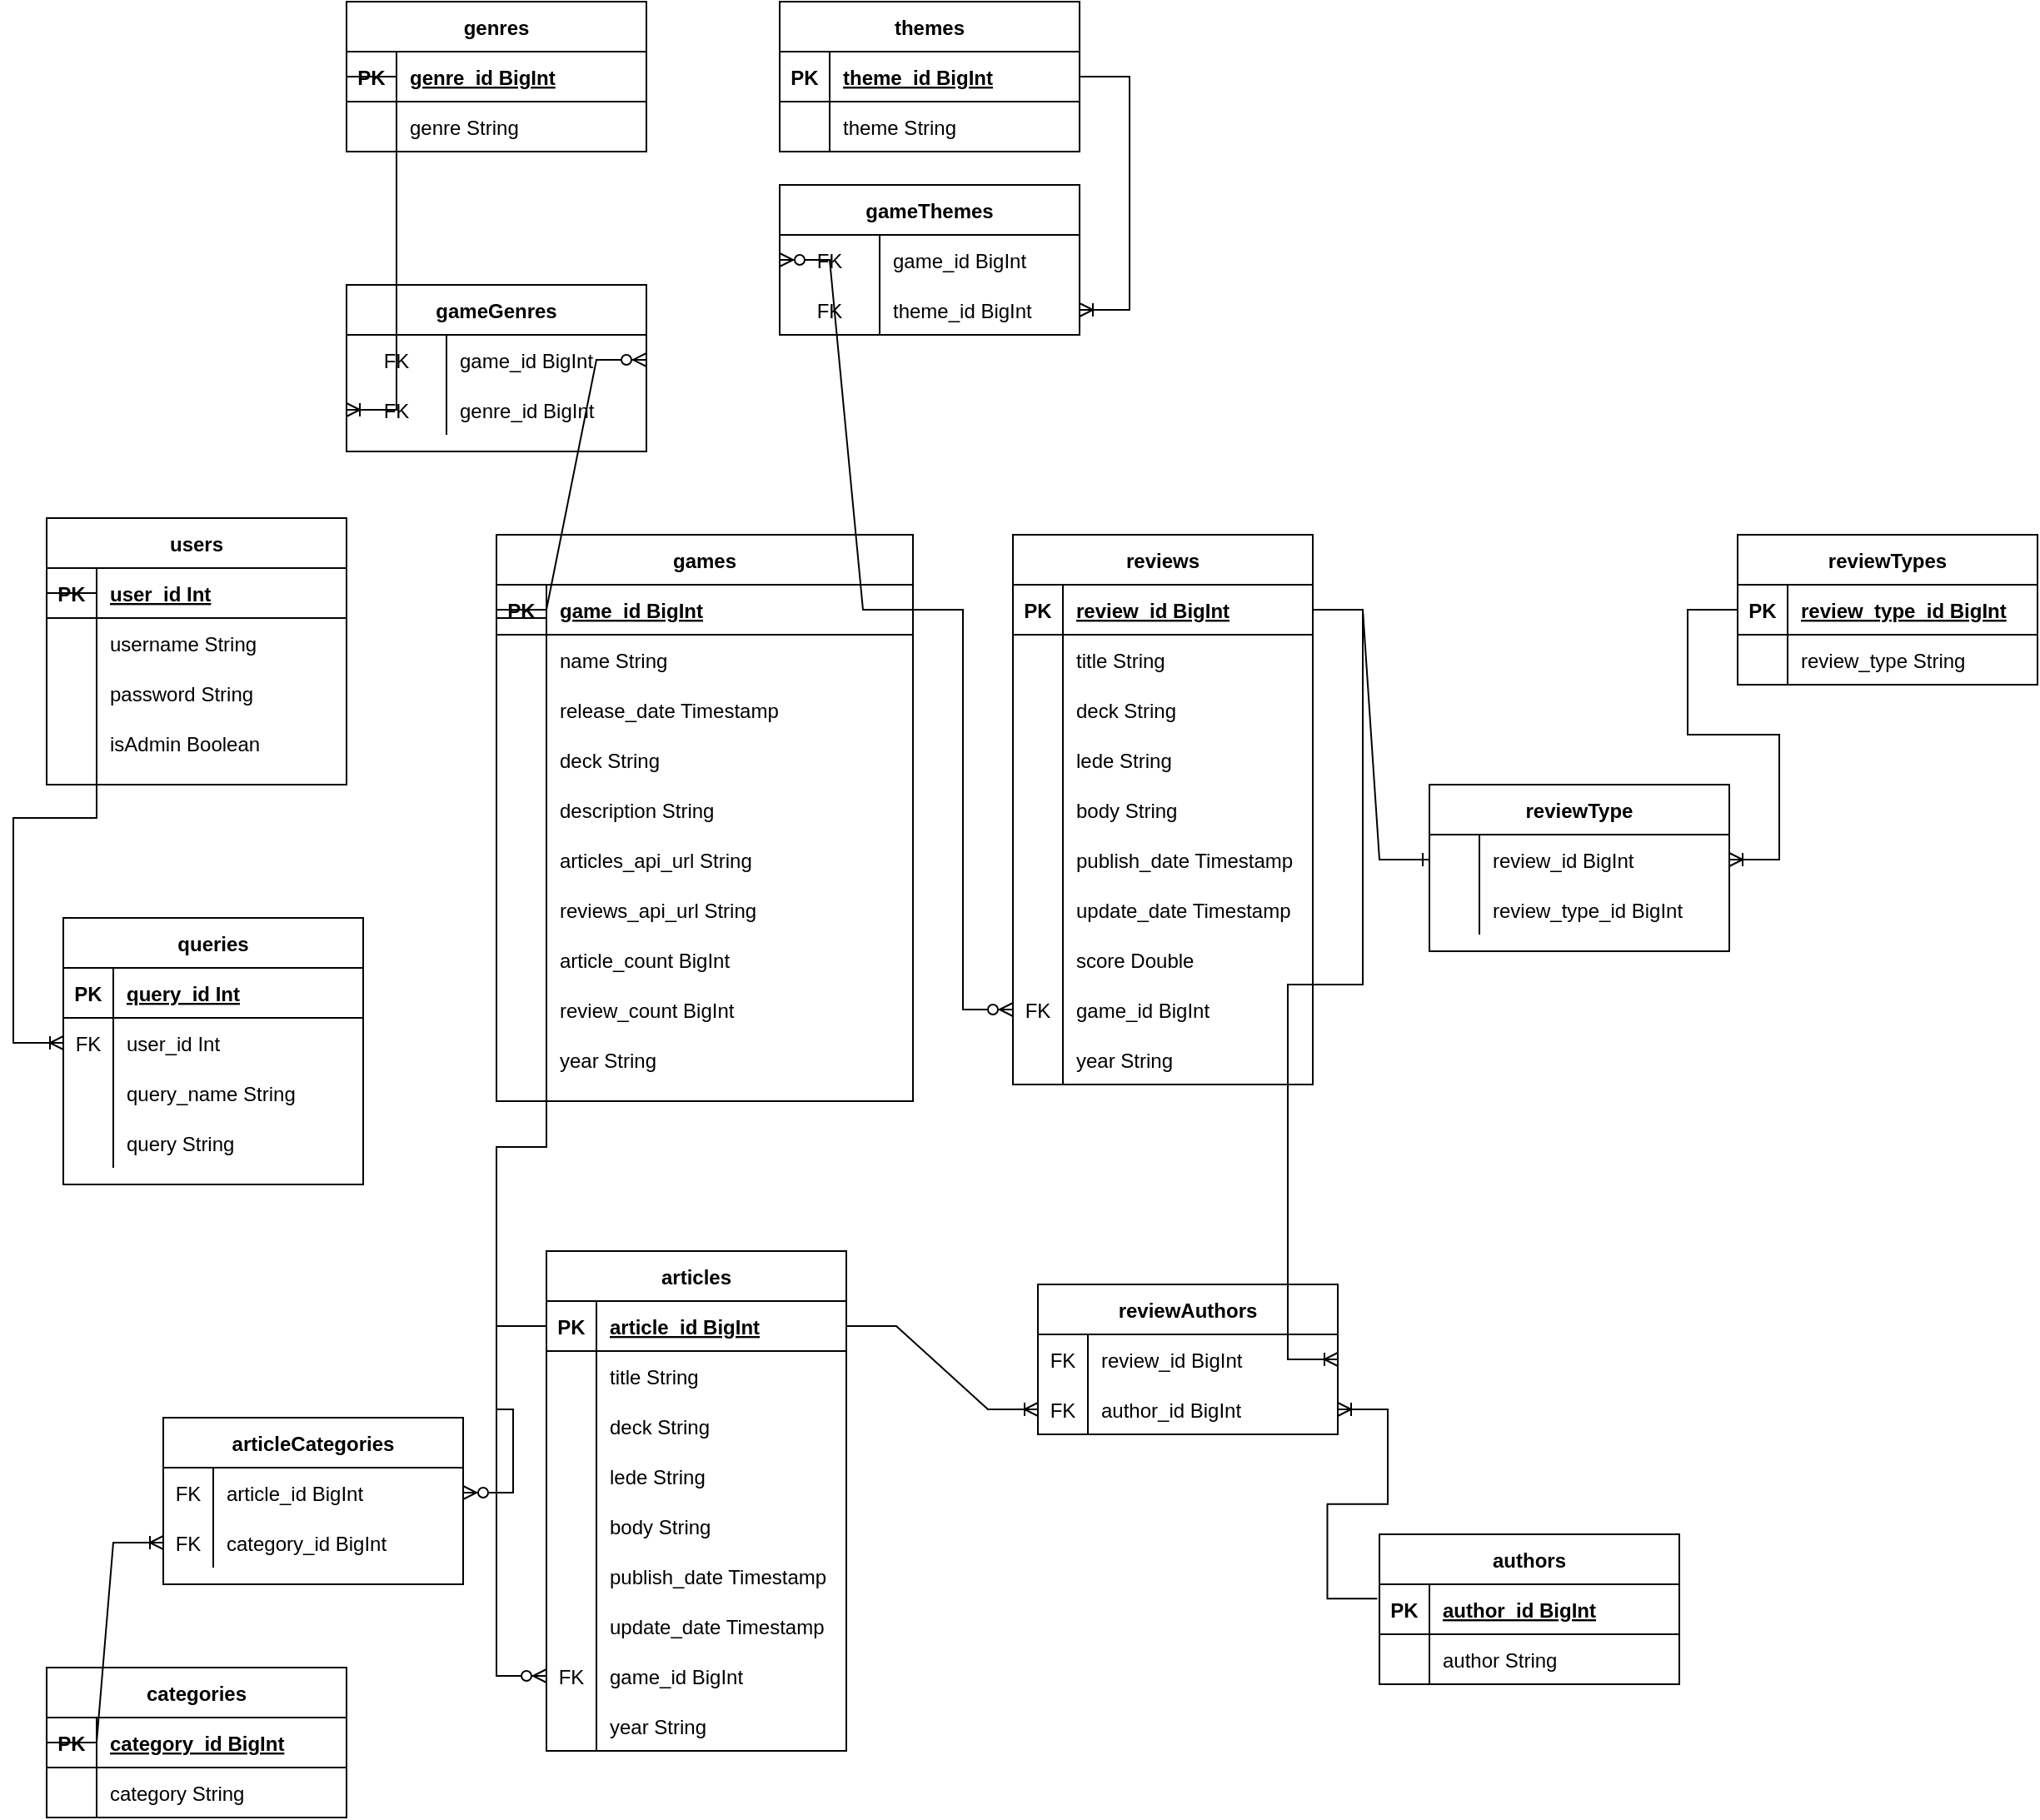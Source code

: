 <mxfile version="15.8.7" type="device"><diagram id="R2lEEEUBdFMjLlhIrx00" name="Page-1"><mxGraphModel dx="1102" dy="1025" grid="1" gridSize="10" guides="1" tooltips="1" connect="1" arrows="1" fold="1" page="1" pageScale="1" pageWidth="850" pageHeight="1100" math="0" shadow="0" extFonts="Permanent Marker^https://fonts.googleapis.com/css?family=Permanent+Marker"><root><mxCell id="0"/><mxCell id="1" parent="0"/><mxCell id="C-vyLk0tnHw3VtMMgP7b-23" value="games" style="shape=table;startSize=30;container=1;collapsible=1;childLayout=tableLayout;fixedRows=1;rowLines=0;fontStyle=1;align=center;resizeLast=1;" parent="1" vertex="1"><mxGeometry x="350" y="330" width="250" height="340" as="geometry"/></mxCell><mxCell id="C-vyLk0tnHw3VtMMgP7b-24" value="" style="shape=partialRectangle;collapsible=0;dropTarget=0;pointerEvents=0;fillColor=none;points=[[0,0.5],[1,0.5]];portConstraint=eastwest;top=0;left=0;right=0;bottom=1;" parent="C-vyLk0tnHw3VtMMgP7b-23" vertex="1"><mxGeometry y="30" width="250" height="30" as="geometry"/></mxCell><mxCell id="C-vyLk0tnHw3VtMMgP7b-25" value="PK" style="shape=partialRectangle;overflow=hidden;connectable=0;fillColor=none;top=0;left=0;bottom=0;right=0;fontStyle=1;" parent="C-vyLk0tnHw3VtMMgP7b-24" vertex="1"><mxGeometry width="30" height="30" as="geometry"><mxRectangle width="30" height="30" as="alternateBounds"/></mxGeometry></mxCell><mxCell id="C-vyLk0tnHw3VtMMgP7b-26" value="game_id BigInt" style="shape=partialRectangle;overflow=hidden;connectable=0;fillColor=none;top=0;left=0;bottom=0;right=0;align=left;spacingLeft=6;fontStyle=5;" parent="C-vyLk0tnHw3VtMMgP7b-24" vertex="1"><mxGeometry x="30" width="220" height="30" as="geometry"><mxRectangle width="220" height="30" as="alternateBounds"/></mxGeometry></mxCell><mxCell id="C-vyLk0tnHw3VtMMgP7b-27" value="" style="shape=partialRectangle;collapsible=0;dropTarget=0;pointerEvents=0;fillColor=none;points=[[0,0.5],[1,0.5]];portConstraint=eastwest;top=0;left=0;right=0;bottom=0;" parent="C-vyLk0tnHw3VtMMgP7b-23" vertex="1"><mxGeometry y="60" width="250" height="30" as="geometry"/></mxCell><mxCell id="C-vyLk0tnHw3VtMMgP7b-28" value="" style="shape=partialRectangle;overflow=hidden;connectable=0;fillColor=none;top=0;left=0;bottom=0;right=0;" parent="C-vyLk0tnHw3VtMMgP7b-27" vertex="1"><mxGeometry width="30" height="30" as="geometry"><mxRectangle width="30" height="30" as="alternateBounds"/></mxGeometry></mxCell><mxCell id="C-vyLk0tnHw3VtMMgP7b-29" value="name String" style="shape=partialRectangle;overflow=hidden;connectable=0;fillColor=none;top=0;left=0;bottom=0;right=0;align=left;spacingLeft=6;" parent="C-vyLk0tnHw3VtMMgP7b-27" vertex="1"><mxGeometry x="30" width="220" height="30" as="geometry"><mxRectangle width="220" height="30" as="alternateBounds"/></mxGeometry></mxCell><mxCell id="HRzD6fIojGRM3_p-LNa8-28" value="" style="shape=partialRectangle;collapsible=0;dropTarget=0;pointerEvents=0;fillColor=none;top=0;left=0;bottom=0;right=0;points=[[0,0.5],[1,0.5]];portConstraint=eastwest;" parent="C-vyLk0tnHw3VtMMgP7b-23" vertex="1"><mxGeometry y="90" width="250" height="30" as="geometry"/></mxCell><mxCell id="HRzD6fIojGRM3_p-LNa8-29" value="" style="shape=partialRectangle;connectable=0;fillColor=none;top=0;left=0;bottom=0;right=0;editable=1;overflow=hidden;" parent="HRzD6fIojGRM3_p-LNa8-28" vertex="1"><mxGeometry width="30" height="30" as="geometry"><mxRectangle width="30" height="30" as="alternateBounds"/></mxGeometry></mxCell><mxCell id="HRzD6fIojGRM3_p-LNa8-30" value="release_date Timestamp" style="shape=partialRectangle;connectable=0;fillColor=none;top=0;left=0;bottom=0;right=0;align=left;spacingLeft=6;overflow=hidden;" parent="HRzD6fIojGRM3_p-LNa8-28" vertex="1"><mxGeometry x="30" width="220" height="30" as="geometry"><mxRectangle width="220" height="30" as="alternateBounds"/></mxGeometry></mxCell><mxCell id="HRzD6fIojGRM3_p-LNa8-31" value="" style="shape=partialRectangle;collapsible=0;dropTarget=0;pointerEvents=0;fillColor=none;top=0;left=0;bottom=0;right=0;points=[[0,0.5],[1,0.5]];portConstraint=eastwest;" parent="C-vyLk0tnHw3VtMMgP7b-23" vertex="1"><mxGeometry y="120" width="250" height="30" as="geometry"/></mxCell><mxCell id="HRzD6fIojGRM3_p-LNa8-32" value="" style="shape=partialRectangle;connectable=0;fillColor=none;top=0;left=0;bottom=0;right=0;editable=1;overflow=hidden;" parent="HRzD6fIojGRM3_p-LNa8-31" vertex="1"><mxGeometry width="30" height="30" as="geometry"><mxRectangle width="30" height="30" as="alternateBounds"/></mxGeometry></mxCell><mxCell id="HRzD6fIojGRM3_p-LNa8-33" value="deck String" style="shape=partialRectangle;connectable=0;fillColor=none;top=0;left=0;bottom=0;right=0;align=left;spacingLeft=6;overflow=hidden;" parent="HRzD6fIojGRM3_p-LNa8-31" vertex="1"><mxGeometry x="30" width="220" height="30" as="geometry"><mxRectangle width="220" height="30" as="alternateBounds"/></mxGeometry></mxCell><mxCell id="HRzD6fIojGRM3_p-LNa8-34" value="" style="shape=partialRectangle;collapsible=0;dropTarget=0;pointerEvents=0;fillColor=none;top=0;left=0;bottom=0;right=0;points=[[0,0.5],[1,0.5]];portConstraint=eastwest;" parent="C-vyLk0tnHw3VtMMgP7b-23" vertex="1"><mxGeometry y="150" width="250" height="30" as="geometry"/></mxCell><mxCell id="HRzD6fIojGRM3_p-LNa8-35" value="" style="shape=partialRectangle;connectable=0;fillColor=none;top=0;left=0;bottom=0;right=0;editable=1;overflow=hidden;" parent="HRzD6fIojGRM3_p-LNa8-34" vertex="1"><mxGeometry width="30" height="30" as="geometry"><mxRectangle width="30" height="30" as="alternateBounds"/></mxGeometry></mxCell><mxCell id="HRzD6fIojGRM3_p-LNa8-36" value="description String" style="shape=partialRectangle;connectable=0;fillColor=none;top=0;left=0;bottom=0;right=0;align=left;spacingLeft=6;overflow=hidden;" parent="HRzD6fIojGRM3_p-LNa8-34" vertex="1"><mxGeometry x="30" width="220" height="30" as="geometry"><mxRectangle width="220" height="30" as="alternateBounds"/></mxGeometry></mxCell><mxCell id="HRzD6fIojGRM3_p-LNa8-37" value="" style="shape=partialRectangle;collapsible=0;dropTarget=0;pointerEvents=0;fillColor=none;top=0;left=0;bottom=0;right=0;points=[[0,0.5],[1,0.5]];portConstraint=eastwest;" parent="C-vyLk0tnHw3VtMMgP7b-23" vertex="1"><mxGeometry y="180" width="250" height="30" as="geometry"/></mxCell><mxCell id="HRzD6fIojGRM3_p-LNa8-38" value="" style="shape=partialRectangle;connectable=0;fillColor=none;top=0;left=0;bottom=0;right=0;editable=1;overflow=hidden;" parent="HRzD6fIojGRM3_p-LNa8-37" vertex="1"><mxGeometry width="30" height="30" as="geometry"><mxRectangle width="30" height="30" as="alternateBounds"/></mxGeometry></mxCell><mxCell id="HRzD6fIojGRM3_p-LNa8-39" value="articles_api_url String" style="shape=partialRectangle;connectable=0;fillColor=none;top=0;left=0;bottom=0;right=0;align=left;spacingLeft=6;overflow=hidden;" parent="HRzD6fIojGRM3_p-LNa8-37" vertex="1"><mxGeometry x="30" width="220" height="30" as="geometry"><mxRectangle width="220" height="30" as="alternateBounds"/></mxGeometry></mxCell><mxCell id="HRzD6fIojGRM3_p-LNa8-40" value="" style="shape=partialRectangle;collapsible=0;dropTarget=0;pointerEvents=0;fillColor=none;top=0;left=0;bottom=0;right=0;points=[[0,0.5],[1,0.5]];portConstraint=eastwest;" parent="C-vyLk0tnHw3VtMMgP7b-23" vertex="1"><mxGeometry y="210" width="250" height="30" as="geometry"/></mxCell><mxCell id="HRzD6fIojGRM3_p-LNa8-41" value="" style="shape=partialRectangle;connectable=0;fillColor=none;top=0;left=0;bottom=0;right=0;editable=1;overflow=hidden;" parent="HRzD6fIojGRM3_p-LNa8-40" vertex="1"><mxGeometry width="30" height="30" as="geometry"><mxRectangle width="30" height="30" as="alternateBounds"/></mxGeometry></mxCell><mxCell id="HRzD6fIojGRM3_p-LNa8-42" value="reviews_api_url String" style="shape=partialRectangle;connectable=0;fillColor=none;top=0;left=0;bottom=0;right=0;align=left;spacingLeft=6;overflow=hidden;" parent="HRzD6fIojGRM3_p-LNa8-40" vertex="1"><mxGeometry x="30" width="220" height="30" as="geometry"><mxRectangle width="220" height="30" as="alternateBounds"/></mxGeometry></mxCell><mxCell id="HRzD6fIojGRM3_p-LNa8-43" value="" style="shape=partialRectangle;collapsible=0;dropTarget=0;pointerEvents=0;fillColor=none;top=0;left=0;bottom=0;right=0;points=[[0,0.5],[1,0.5]];portConstraint=eastwest;" parent="C-vyLk0tnHw3VtMMgP7b-23" vertex="1"><mxGeometry y="240" width="250" height="30" as="geometry"/></mxCell><mxCell id="HRzD6fIojGRM3_p-LNa8-44" value="" style="shape=partialRectangle;connectable=0;fillColor=none;top=0;left=0;bottom=0;right=0;editable=1;overflow=hidden;" parent="HRzD6fIojGRM3_p-LNa8-43" vertex="1"><mxGeometry width="30" height="30" as="geometry"><mxRectangle width="30" height="30" as="alternateBounds"/></mxGeometry></mxCell><mxCell id="HRzD6fIojGRM3_p-LNa8-45" value="article_count BigInt" style="shape=partialRectangle;connectable=0;fillColor=none;top=0;left=0;bottom=0;right=0;align=left;spacingLeft=6;overflow=hidden;" parent="HRzD6fIojGRM3_p-LNa8-43" vertex="1"><mxGeometry x="30" width="220" height="30" as="geometry"><mxRectangle width="220" height="30" as="alternateBounds"/></mxGeometry></mxCell><mxCell id="HRzD6fIojGRM3_p-LNa8-46" value="" style="shape=partialRectangle;collapsible=0;dropTarget=0;pointerEvents=0;fillColor=none;top=0;left=0;bottom=0;right=0;points=[[0,0.5],[1,0.5]];portConstraint=eastwest;" parent="C-vyLk0tnHw3VtMMgP7b-23" vertex="1"><mxGeometry y="270" width="250" height="30" as="geometry"/></mxCell><mxCell id="HRzD6fIojGRM3_p-LNa8-47" value="" style="shape=partialRectangle;connectable=0;fillColor=none;top=0;left=0;bottom=0;right=0;editable=1;overflow=hidden;" parent="HRzD6fIojGRM3_p-LNa8-46" vertex="1"><mxGeometry width="30" height="30" as="geometry"><mxRectangle width="30" height="30" as="alternateBounds"/></mxGeometry></mxCell><mxCell id="HRzD6fIojGRM3_p-LNa8-48" value="review_count BigInt" style="shape=partialRectangle;connectable=0;fillColor=none;top=0;left=0;bottom=0;right=0;align=left;spacingLeft=6;overflow=hidden;" parent="HRzD6fIojGRM3_p-LNa8-46" vertex="1"><mxGeometry x="30" width="220" height="30" as="geometry"><mxRectangle width="220" height="30" as="alternateBounds"/></mxGeometry></mxCell><mxCell id="HRzD6fIojGRM3_p-LNa8-49" value="" style="shape=partialRectangle;collapsible=0;dropTarget=0;pointerEvents=0;fillColor=none;top=0;left=0;bottom=0;right=0;points=[[0,0.5],[1,0.5]];portConstraint=eastwest;" parent="C-vyLk0tnHw3VtMMgP7b-23" vertex="1"><mxGeometry y="300" width="250" height="30" as="geometry"/></mxCell><mxCell id="HRzD6fIojGRM3_p-LNa8-50" value="" style="shape=partialRectangle;connectable=0;fillColor=none;top=0;left=0;bottom=0;right=0;editable=1;overflow=hidden;" parent="HRzD6fIojGRM3_p-LNa8-49" vertex="1"><mxGeometry width="30" height="30" as="geometry"><mxRectangle width="30" height="30" as="alternateBounds"/></mxGeometry></mxCell><mxCell id="HRzD6fIojGRM3_p-LNa8-51" value="year String" style="shape=partialRectangle;connectable=0;fillColor=none;top=0;left=0;bottom=0;right=0;align=left;spacingLeft=6;overflow=hidden;" parent="HRzD6fIojGRM3_p-LNa8-49" vertex="1"><mxGeometry x="30" width="220" height="30" as="geometry"><mxRectangle width="220" height="30" as="alternateBounds"/></mxGeometry></mxCell><mxCell id="HRzD6fIojGRM3_p-LNa8-1" value="users" style="shape=table;startSize=30;container=1;collapsible=1;childLayout=tableLayout;fixedRows=1;rowLines=0;fontStyle=1;align=center;resizeLast=1;" parent="1" vertex="1"><mxGeometry x="80" y="320" width="180" height="160" as="geometry"/></mxCell><mxCell id="HRzD6fIojGRM3_p-LNa8-2" value="" style="shape=partialRectangle;collapsible=0;dropTarget=0;pointerEvents=0;fillColor=none;top=0;left=0;bottom=1;right=0;points=[[0,0.5],[1,0.5]];portConstraint=eastwest;" parent="HRzD6fIojGRM3_p-LNa8-1" vertex="1"><mxGeometry y="30" width="180" height="30" as="geometry"/></mxCell><mxCell id="HRzD6fIojGRM3_p-LNa8-3" value="PK" style="shape=partialRectangle;connectable=0;fillColor=none;top=0;left=0;bottom=0;right=0;fontStyle=1;overflow=hidden;" parent="HRzD6fIojGRM3_p-LNa8-2" vertex="1"><mxGeometry width="30" height="30" as="geometry"><mxRectangle width="30" height="30" as="alternateBounds"/></mxGeometry></mxCell><mxCell id="HRzD6fIojGRM3_p-LNa8-4" value="user_id Int" style="shape=partialRectangle;connectable=0;fillColor=none;top=0;left=0;bottom=0;right=0;align=left;spacingLeft=6;fontStyle=5;overflow=hidden;" parent="HRzD6fIojGRM3_p-LNa8-2" vertex="1"><mxGeometry x="30" width="150" height="30" as="geometry"><mxRectangle width="150" height="30" as="alternateBounds"/></mxGeometry></mxCell><mxCell id="HRzD6fIojGRM3_p-LNa8-5" value="" style="shape=partialRectangle;collapsible=0;dropTarget=0;pointerEvents=0;fillColor=none;top=0;left=0;bottom=0;right=0;points=[[0,0.5],[1,0.5]];portConstraint=eastwest;" parent="HRzD6fIojGRM3_p-LNa8-1" vertex="1"><mxGeometry y="60" width="180" height="30" as="geometry"/></mxCell><mxCell id="HRzD6fIojGRM3_p-LNa8-6" value="" style="shape=partialRectangle;connectable=0;fillColor=none;top=0;left=0;bottom=0;right=0;editable=1;overflow=hidden;" parent="HRzD6fIojGRM3_p-LNa8-5" vertex="1"><mxGeometry width="30" height="30" as="geometry"><mxRectangle width="30" height="30" as="alternateBounds"/></mxGeometry></mxCell><mxCell id="HRzD6fIojGRM3_p-LNa8-7" value="username String" style="shape=partialRectangle;connectable=0;fillColor=none;top=0;left=0;bottom=0;right=0;align=left;spacingLeft=6;overflow=hidden;" parent="HRzD6fIojGRM3_p-LNa8-5" vertex="1"><mxGeometry x="30" width="150" height="30" as="geometry"><mxRectangle width="150" height="30" as="alternateBounds"/></mxGeometry></mxCell><mxCell id="HRzD6fIojGRM3_p-LNa8-8" value="" style="shape=partialRectangle;collapsible=0;dropTarget=0;pointerEvents=0;fillColor=none;top=0;left=0;bottom=0;right=0;points=[[0,0.5],[1,0.5]];portConstraint=eastwest;" parent="HRzD6fIojGRM3_p-LNa8-1" vertex="1"><mxGeometry y="90" width="180" height="30" as="geometry"/></mxCell><mxCell id="HRzD6fIojGRM3_p-LNa8-9" value="" style="shape=partialRectangle;connectable=0;fillColor=none;top=0;left=0;bottom=0;right=0;editable=1;overflow=hidden;" parent="HRzD6fIojGRM3_p-LNa8-8" vertex="1"><mxGeometry width="30" height="30" as="geometry"><mxRectangle width="30" height="30" as="alternateBounds"/></mxGeometry></mxCell><mxCell id="HRzD6fIojGRM3_p-LNa8-10" value="password String" style="shape=partialRectangle;connectable=0;fillColor=none;top=0;left=0;bottom=0;right=0;align=left;spacingLeft=6;overflow=hidden;" parent="HRzD6fIojGRM3_p-LNa8-8" vertex="1"><mxGeometry x="30" width="150" height="30" as="geometry"><mxRectangle width="150" height="30" as="alternateBounds"/></mxGeometry></mxCell><mxCell id="HRzD6fIojGRM3_p-LNa8-11" value="" style="shape=partialRectangle;collapsible=0;dropTarget=0;pointerEvents=0;fillColor=none;top=0;left=0;bottom=0;right=0;points=[[0,0.5],[1,0.5]];portConstraint=eastwest;" parent="HRzD6fIojGRM3_p-LNa8-1" vertex="1"><mxGeometry y="120" width="180" height="30" as="geometry"/></mxCell><mxCell id="HRzD6fIojGRM3_p-LNa8-12" value="" style="shape=partialRectangle;connectable=0;fillColor=none;top=0;left=0;bottom=0;right=0;editable=1;overflow=hidden;" parent="HRzD6fIojGRM3_p-LNa8-11" vertex="1"><mxGeometry width="30" height="30" as="geometry"><mxRectangle width="30" height="30" as="alternateBounds"/></mxGeometry></mxCell><mxCell id="HRzD6fIojGRM3_p-LNa8-13" value="isAdmin Boolean" style="shape=partialRectangle;connectable=0;fillColor=none;top=0;left=0;bottom=0;right=0;align=left;spacingLeft=6;overflow=hidden;" parent="HRzD6fIojGRM3_p-LNa8-11" vertex="1"><mxGeometry x="30" width="150" height="30" as="geometry"><mxRectangle width="150" height="30" as="alternateBounds"/></mxGeometry></mxCell><mxCell id="HRzD6fIojGRM3_p-LNa8-14" value="queries" style="shape=table;startSize=30;container=1;collapsible=1;childLayout=tableLayout;fixedRows=1;rowLines=0;fontStyle=1;align=center;resizeLast=1;" parent="1" vertex="1"><mxGeometry x="90" y="560" width="180" height="160" as="geometry"/></mxCell><mxCell id="HRzD6fIojGRM3_p-LNa8-15" value="" style="shape=partialRectangle;collapsible=0;dropTarget=0;pointerEvents=0;fillColor=none;top=0;left=0;bottom=1;right=0;points=[[0,0.5],[1,0.5]];portConstraint=eastwest;" parent="HRzD6fIojGRM3_p-LNa8-14" vertex="1"><mxGeometry y="30" width="180" height="30" as="geometry"/></mxCell><mxCell id="HRzD6fIojGRM3_p-LNa8-16" value="PK" style="shape=partialRectangle;connectable=0;fillColor=none;top=0;left=0;bottom=0;right=0;fontStyle=1;overflow=hidden;" parent="HRzD6fIojGRM3_p-LNa8-15" vertex="1"><mxGeometry width="30" height="30" as="geometry"><mxRectangle width="30" height="30" as="alternateBounds"/></mxGeometry></mxCell><mxCell id="HRzD6fIojGRM3_p-LNa8-17" value="query_id Int" style="shape=partialRectangle;connectable=0;fillColor=none;top=0;left=0;bottom=0;right=0;align=left;spacingLeft=6;fontStyle=5;overflow=hidden;" parent="HRzD6fIojGRM3_p-LNa8-15" vertex="1"><mxGeometry x="30" width="150" height="30" as="geometry"><mxRectangle width="150" height="30" as="alternateBounds"/></mxGeometry></mxCell><mxCell id="HRzD6fIojGRM3_p-LNa8-18" value="" style="shape=partialRectangle;collapsible=0;dropTarget=0;pointerEvents=0;fillColor=none;top=0;left=0;bottom=0;right=0;points=[[0,0.5],[1,0.5]];portConstraint=eastwest;" parent="HRzD6fIojGRM3_p-LNa8-14" vertex="1"><mxGeometry y="60" width="180" height="30" as="geometry"/></mxCell><mxCell id="HRzD6fIojGRM3_p-LNa8-19" value="FK" style="shape=partialRectangle;connectable=0;fillColor=none;top=0;left=0;bottom=0;right=0;editable=1;overflow=hidden;" parent="HRzD6fIojGRM3_p-LNa8-18" vertex="1"><mxGeometry width="30" height="30" as="geometry"><mxRectangle width="30" height="30" as="alternateBounds"/></mxGeometry></mxCell><mxCell id="HRzD6fIojGRM3_p-LNa8-20" value="user_id Int" style="shape=partialRectangle;connectable=0;fillColor=none;top=0;left=0;bottom=0;right=0;align=left;spacingLeft=6;overflow=hidden;" parent="HRzD6fIojGRM3_p-LNa8-18" vertex="1"><mxGeometry x="30" width="150" height="30" as="geometry"><mxRectangle width="150" height="30" as="alternateBounds"/></mxGeometry></mxCell><mxCell id="HRzD6fIojGRM3_p-LNa8-21" value="" style="shape=partialRectangle;collapsible=0;dropTarget=0;pointerEvents=0;fillColor=none;top=0;left=0;bottom=0;right=0;points=[[0,0.5],[1,0.5]];portConstraint=eastwest;" parent="HRzD6fIojGRM3_p-LNa8-14" vertex="1"><mxGeometry y="90" width="180" height="30" as="geometry"/></mxCell><mxCell id="HRzD6fIojGRM3_p-LNa8-22" value="" style="shape=partialRectangle;connectable=0;fillColor=none;top=0;left=0;bottom=0;right=0;editable=1;overflow=hidden;" parent="HRzD6fIojGRM3_p-LNa8-21" vertex="1"><mxGeometry width="30" height="30" as="geometry"><mxRectangle width="30" height="30" as="alternateBounds"/></mxGeometry></mxCell><mxCell id="HRzD6fIojGRM3_p-LNa8-23" value="query_name String" style="shape=partialRectangle;connectable=0;fillColor=none;top=0;left=0;bottom=0;right=0;align=left;spacingLeft=6;overflow=hidden;" parent="HRzD6fIojGRM3_p-LNa8-21" vertex="1"><mxGeometry x="30" width="150" height="30" as="geometry"><mxRectangle width="150" height="30" as="alternateBounds"/></mxGeometry></mxCell><mxCell id="HRzD6fIojGRM3_p-LNa8-24" value="" style="shape=partialRectangle;collapsible=0;dropTarget=0;pointerEvents=0;fillColor=none;top=0;left=0;bottom=0;right=0;points=[[0,0.5],[1,0.5]];portConstraint=eastwest;" parent="HRzD6fIojGRM3_p-LNa8-14" vertex="1"><mxGeometry y="120" width="180" height="30" as="geometry"/></mxCell><mxCell id="HRzD6fIojGRM3_p-LNa8-25" value="" style="shape=partialRectangle;connectable=0;fillColor=none;top=0;left=0;bottom=0;right=0;editable=1;overflow=hidden;" parent="HRzD6fIojGRM3_p-LNa8-24" vertex="1"><mxGeometry width="30" height="30" as="geometry"><mxRectangle width="30" height="30" as="alternateBounds"/></mxGeometry></mxCell><mxCell id="HRzD6fIojGRM3_p-LNa8-26" value="query String" style="shape=partialRectangle;connectable=0;fillColor=none;top=0;left=0;bottom=0;right=0;align=left;spacingLeft=6;overflow=hidden;" parent="HRzD6fIojGRM3_p-LNa8-24" vertex="1"><mxGeometry x="30" width="150" height="30" as="geometry"><mxRectangle width="150" height="30" as="alternateBounds"/></mxGeometry></mxCell><mxCell id="HRzD6fIojGRM3_p-LNa8-27" value="" style="edgeStyle=entityRelationEdgeStyle;fontSize=12;html=1;endArrow=ERoneToMany;rounded=0;exitX=0;exitY=0.5;exitDx=0;exitDy=0;entryX=0;entryY=0.5;entryDx=0;entryDy=0;" parent="1" source="HRzD6fIojGRM3_p-LNa8-2" target="HRzD6fIojGRM3_p-LNa8-18" edge="1"><mxGeometry width="100" height="100" relative="1" as="geometry"><mxPoint x="460" y="660" as="sourcePoint"/><mxPoint x="560" y="560" as="targetPoint"/></mxGeometry></mxCell><mxCell id="HRzD6fIojGRM3_p-LNa8-52" value="genres" style="shape=table;startSize=30;container=1;collapsible=1;childLayout=tableLayout;fixedRows=1;rowLines=0;fontStyle=1;align=center;resizeLast=1;" parent="1" vertex="1"><mxGeometry x="260" y="10" width="180" height="90" as="geometry"/></mxCell><mxCell id="HRzD6fIojGRM3_p-LNa8-53" value="" style="shape=partialRectangle;collapsible=0;dropTarget=0;pointerEvents=0;fillColor=none;top=0;left=0;bottom=1;right=0;points=[[0,0.5],[1,0.5]];portConstraint=eastwest;" parent="HRzD6fIojGRM3_p-LNa8-52" vertex="1"><mxGeometry y="30" width="180" height="30" as="geometry"/></mxCell><mxCell id="HRzD6fIojGRM3_p-LNa8-54" value="PK" style="shape=partialRectangle;connectable=0;fillColor=none;top=0;left=0;bottom=0;right=0;fontStyle=1;overflow=hidden;" parent="HRzD6fIojGRM3_p-LNa8-53" vertex="1"><mxGeometry width="30" height="30" as="geometry"><mxRectangle width="30" height="30" as="alternateBounds"/></mxGeometry></mxCell><mxCell id="HRzD6fIojGRM3_p-LNa8-55" value="genre_id BigInt" style="shape=partialRectangle;connectable=0;fillColor=none;top=0;left=0;bottom=0;right=0;align=left;spacingLeft=6;fontStyle=5;overflow=hidden;" parent="HRzD6fIojGRM3_p-LNa8-53" vertex="1"><mxGeometry x="30" width="150" height="30" as="geometry"><mxRectangle width="150" height="30" as="alternateBounds"/></mxGeometry></mxCell><mxCell id="HRzD6fIojGRM3_p-LNa8-56" value="" style="shape=partialRectangle;collapsible=0;dropTarget=0;pointerEvents=0;fillColor=none;top=0;left=0;bottom=0;right=0;points=[[0,0.5],[1,0.5]];portConstraint=eastwest;" parent="HRzD6fIojGRM3_p-LNa8-52" vertex="1"><mxGeometry y="60" width="180" height="30" as="geometry"/></mxCell><mxCell id="HRzD6fIojGRM3_p-LNa8-57" value="" style="shape=partialRectangle;connectable=0;fillColor=none;top=0;left=0;bottom=0;right=0;editable=1;overflow=hidden;" parent="HRzD6fIojGRM3_p-LNa8-56" vertex="1"><mxGeometry width="30" height="30" as="geometry"><mxRectangle width="30" height="30" as="alternateBounds"/></mxGeometry></mxCell><mxCell id="HRzD6fIojGRM3_p-LNa8-58" value="genre String" style="shape=partialRectangle;connectable=0;fillColor=none;top=0;left=0;bottom=0;right=0;align=left;spacingLeft=6;overflow=hidden;" parent="HRzD6fIojGRM3_p-LNa8-56" vertex="1"><mxGeometry x="30" width="150" height="30" as="geometry"><mxRectangle width="150" height="30" as="alternateBounds"/></mxGeometry></mxCell><mxCell id="HRzD6fIojGRM3_p-LNa8-79" value="gameGenres" style="shape=table;startSize=30;container=1;collapsible=1;childLayout=tableLayout;fixedRows=1;rowLines=0;fontStyle=1;align=center;resizeLast=1;" parent="1" vertex="1"><mxGeometry x="260" y="180" width="180" height="100" as="geometry"/></mxCell><mxCell id="HRzD6fIojGRM3_p-LNa8-86" value="" style="shape=partialRectangle;collapsible=0;dropTarget=0;pointerEvents=0;fillColor=none;top=0;left=0;bottom=0;right=0;points=[[0,0.5],[1,0.5]];portConstraint=eastwest;" parent="HRzD6fIojGRM3_p-LNa8-79" vertex="1"><mxGeometry y="30" width="180" height="30" as="geometry"/></mxCell><mxCell id="HRzD6fIojGRM3_p-LNa8-87" value="FK" style="shape=partialRectangle;connectable=0;fillColor=none;top=0;left=0;bottom=0;right=0;editable=1;overflow=hidden;" parent="HRzD6fIojGRM3_p-LNa8-86" vertex="1"><mxGeometry width="60" height="30" as="geometry"><mxRectangle width="60" height="30" as="alternateBounds"/></mxGeometry></mxCell><mxCell id="HRzD6fIojGRM3_p-LNa8-88" value="game_id BigInt" style="shape=partialRectangle;connectable=0;fillColor=none;top=0;left=0;bottom=0;right=0;align=left;spacingLeft=6;overflow=hidden;" parent="HRzD6fIojGRM3_p-LNa8-86" vertex="1"><mxGeometry x="60" width="120" height="30" as="geometry"><mxRectangle width="120" height="30" as="alternateBounds"/></mxGeometry></mxCell><mxCell id="HRzD6fIojGRM3_p-LNa8-89" value="" style="shape=partialRectangle;collapsible=0;dropTarget=0;pointerEvents=0;fillColor=none;top=0;left=0;bottom=0;right=0;points=[[0,0.5],[1,0.5]];portConstraint=eastwest;" parent="HRzD6fIojGRM3_p-LNa8-79" vertex="1"><mxGeometry y="60" width="180" height="30" as="geometry"/></mxCell><mxCell id="HRzD6fIojGRM3_p-LNa8-90" value="FK" style="shape=partialRectangle;connectable=0;fillColor=none;top=0;left=0;bottom=0;right=0;editable=1;overflow=hidden;" parent="HRzD6fIojGRM3_p-LNa8-89" vertex="1"><mxGeometry width="60" height="30" as="geometry"><mxRectangle width="60" height="30" as="alternateBounds"/></mxGeometry></mxCell><mxCell id="HRzD6fIojGRM3_p-LNa8-91" value="genre_id BigInt" style="shape=partialRectangle;connectable=0;fillColor=none;top=0;left=0;bottom=0;right=0;align=left;spacingLeft=6;overflow=hidden;" parent="HRzD6fIojGRM3_p-LNa8-89" vertex="1"><mxGeometry x="60" width="120" height="30" as="geometry"><mxRectangle width="120" height="30" as="alternateBounds"/></mxGeometry></mxCell><mxCell id="HRzD6fIojGRM3_p-LNa8-92" value="" style="edgeStyle=entityRelationEdgeStyle;fontSize=12;html=1;endArrow=ERzeroToMany;endFill=1;rounded=0;exitX=0;exitY=0.5;exitDx=0;exitDy=0;entryX=1;entryY=0.5;entryDx=0;entryDy=0;" parent="1" source="C-vyLk0tnHw3VtMMgP7b-24" target="HRzD6fIojGRM3_p-LNa8-86" edge="1"><mxGeometry width="100" height="100" relative="1" as="geometry"><mxPoint x="90" y="250" as="sourcePoint"/><mxPoint x="190" y="150" as="targetPoint"/></mxGeometry></mxCell><mxCell id="HRzD6fIojGRM3_p-LNa8-93" value="" style="edgeStyle=entityRelationEdgeStyle;fontSize=12;html=1;endArrow=ERoneToMany;rounded=0;exitX=0;exitY=0.5;exitDx=0;exitDy=0;entryX=0;entryY=0.5;entryDx=0;entryDy=0;" parent="1" source="HRzD6fIojGRM3_p-LNa8-53" target="HRzD6fIojGRM3_p-LNa8-89" edge="1"><mxGeometry width="100" height="100" relative="1" as="geometry"><mxPoint x="120" y="220" as="sourcePoint"/><mxPoint x="220" y="120" as="targetPoint"/></mxGeometry></mxCell><mxCell id="HRzD6fIojGRM3_p-LNa8-97" value="themes" style="shape=table;startSize=30;container=1;collapsible=1;childLayout=tableLayout;fixedRows=1;rowLines=0;fontStyle=1;align=center;resizeLast=1;" parent="1" vertex="1"><mxGeometry x="520" y="10" width="180" height="90" as="geometry"/></mxCell><mxCell id="HRzD6fIojGRM3_p-LNa8-98" value="" style="shape=partialRectangle;collapsible=0;dropTarget=0;pointerEvents=0;fillColor=none;top=0;left=0;bottom=1;right=0;points=[[0,0.5],[1,0.5]];portConstraint=eastwest;" parent="HRzD6fIojGRM3_p-LNa8-97" vertex="1"><mxGeometry y="30" width="180" height="30" as="geometry"/></mxCell><mxCell id="HRzD6fIojGRM3_p-LNa8-99" value="PK" style="shape=partialRectangle;connectable=0;fillColor=none;top=0;left=0;bottom=0;right=0;fontStyle=1;overflow=hidden;" parent="HRzD6fIojGRM3_p-LNa8-98" vertex="1"><mxGeometry width="30" height="30" as="geometry"><mxRectangle width="30" height="30" as="alternateBounds"/></mxGeometry></mxCell><mxCell id="HRzD6fIojGRM3_p-LNa8-100" value="theme_id BigInt" style="shape=partialRectangle;connectable=0;fillColor=none;top=0;left=0;bottom=0;right=0;align=left;spacingLeft=6;fontStyle=5;overflow=hidden;" parent="HRzD6fIojGRM3_p-LNa8-98" vertex="1"><mxGeometry x="30" width="150" height="30" as="geometry"><mxRectangle width="150" height="30" as="alternateBounds"/></mxGeometry></mxCell><mxCell id="HRzD6fIojGRM3_p-LNa8-101" value="" style="shape=partialRectangle;collapsible=0;dropTarget=0;pointerEvents=0;fillColor=none;top=0;left=0;bottom=0;right=0;points=[[0,0.5],[1,0.5]];portConstraint=eastwest;" parent="HRzD6fIojGRM3_p-LNa8-97" vertex="1"><mxGeometry y="60" width="180" height="30" as="geometry"/></mxCell><mxCell id="HRzD6fIojGRM3_p-LNa8-102" value="" style="shape=partialRectangle;connectable=0;fillColor=none;top=0;left=0;bottom=0;right=0;editable=1;overflow=hidden;" parent="HRzD6fIojGRM3_p-LNa8-101" vertex="1"><mxGeometry width="30" height="30" as="geometry"><mxRectangle width="30" height="30" as="alternateBounds"/></mxGeometry></mxCell><mxCell id="HRzD6fIojGRM3_p-LNa8-103" value="theme String" style="shape=partialRectangle;connectable=0;fillColor=none;top=0;left=0;bottom=0;right=0;align=left;spacingLeft=6;overflow=hidden;" parent="HRzD6fIojGRM3_p-LNa8-101" vertex="1"><mxGeometry x="30" width="150" height="30" as="geometry"><mxRectangle width="150" height="30" as="alternateBounds"/></mxGeometry></mxCell><mxCell id="HRzD6fIojGRM3_p-LNa8-110" value="gameThemes" style="shape=table;startSize=30;container=1;collapsible=1;childLayout=tableLayout;fixedRows=1;rowLines=0;fontStyle=1;align=center;resizeLast=1;" parent="1" vertex="1"><mxGeometry x="520" y="120" width="180" height="90" as="geometry"/></mxCell><mxCell id="HRzD6fIojGRM3_p-LNa8-117" value="" style="shape=partialRectangle;collapsible=0;dropTarget=0;pointerEvents=0;fillColor=none;top=0;left=0;bottom=0;right=0;points=[[0,0.5],[1,0.5]];portConstraint=eastwest;" parent="HRzD6fIojGRM3_p-LNa8-110" vertex="1"><mxGeometry y="30" width="180" height="30" as="geometry"/></mxCell><mxCell id="HRzD6fIojGRM3_p-LNa8-118" value="FK" style="shape=partialRectangle;connectable=0;fillColor=none;top=0;left=0;bottom=0;right=0;editable=1;overflow=hidden;" parent="HRzD6fIojGRM3_p-LNa8-117" vertex="1"><mxGeometry width="60" height="30" as="geometry"><mxRectangle width="60" height="30" as="alternateBounds"/></mxGeometry></mxCell><mxCell id="HRzD6fIojGRM3_p-LNa8-119" value="game_id BigInt" style="shape=partialRectangle;connectable=0;fillColor=none;top=0;left=0;bottom=0;right=0;align=left;spacingLeft=6;overflow=hidden;" parent="HRzD6fIojGRM3_p-LNa8-117" vertex="1"><mxGeometry x="60" width="120" height="30" as="geometry"><mxRectangle width="120" height="30" as="alternateBounds"/></mxGeometry></mxCell><mxCell id="HRzD6fIojGRM3_p-LNa8-120" value="" style="shape=partialRectangle;collapsible=0;dropTarget=0;pointerEvents=0;fillColor=none;top=0;left=0;bottom=0;right=0;points=[[0,0.5],[1,0.5]];portConstraint=eastwest;" parent="HRzD6fIojGRM3_p-LNa8-110" vertex="1"><mxGeometry y="60" width="180" height="30" as="geometry"/></mxCell><mxCell id="HRzD6fIojGRM3_p-LNa8-121" value="FK" style="shape=partialRectangle;connectable=0;fillColor=none;top=0;left=0;bottom=0;right=0;editable=1;overflow=hidden;" parent="HRzD6fIojGRM3_p-LNa8-120" vertex="1"><mxGeometry width="60" height="30" as="geometry"><mxRectangle width="60" height="30" as="alternateBounds"/></mxGeometry></mxCell><mxCell id="HRzD6fIojGRM3_p-LNa8-122" value="theme_id BigInt" style="shape=partialRectangle;connectable=0;fillColor=none;top=0;left=0;bottom=0;right=0;align=left;spacingLeft=6;overflow=hidden;" parent="HRzD6fIojGRM3_p-LNa8-120" vertex="1"><mxGeometry x="60" width="120" height="30" as="geometry"><mxRectangle width="120" height="30" as="alternateBounds"/></mxGeometry></mxCell><mxCell id="HRzD6fIojGRM3_p-LNa8-123" value="" style="edgeStyle=entityRelationEdgeStyle;fontSize=12;html=1;endArrow=ERzeroToMany;endFill=1;rounded=0;exitX=1;exitY=0.5;exitDx=0;exitDy=0;entryX=0;entryY=0.5;entryDx=0;entryDy=0;" parent="1" source="C-vyLk0tnHw3VtMMgP7b-24" target="HRzD6fIojGRM3_p-LNa8-117" edge="1"><mxGeometry width="100" height="100" relative="1" as="geometry"><mxPoint x="700" y="420" as="sourcePoint"/><mxPoint x="490" y="165" as="targetPoint"/></mxGeometry></mxCell><mxCell id="HRzD6fIojGRM3_p-LNa8-124" value="" style="edgeStyle=entityRelationEdgeStyle;fontSize=12;html=1;endArrow=ERoneToMany;rounded=0;exitX=1;exitY=0.5;exitDx=0;exitDy=0;entryX=1;entryY=0.5;entryDx=0;entryDy=0;" parent="1" source="HRzD6fIojGRM3_p-LNa8-98" target="HRzD6fIojGRM3_p-LNa8-120" edge="1"><mxGeometry width="100" height="100" relative="1" as="geometry"><mxPoint x="690" y="420" as="sourcePoint"/><mxPoint x="790" y="320" as="targetPoint"/></mxGeometry></mxCell><mxCell id="HRzD6fIojGRM3_p-LNa8-125" value="reviews" style="shape=table;startSize=30;container=1;collapsible=1;childLayout=tableLayout;fixedRows=1;rowLines=0;fontStyle=1;align=center;resizeLast=1;" parent="1" vertex="1"><mxGeometry x="660" y="330" width="180" height="330" as="geometry"/></mxCell><mxCell id="HRzD6fIojGRM3_p-LNa8-126" value="" style="shape=partialRectangle;collapsible=0;dropTarget=0;pointerEvents=0;fillColor=none;top=0;left=0;bottom=1;right=0;points=[[0,0.5],[1,0.5]];portConstraint=eastwest;" parent="HRzD6fIojGRM3_p-LNa8-125" vertex="1"><mxGeometry y="30" width="180" height="30" as="geometry"/></mxCell><mxCell id="HRzD6fIojGRM3_p-LNa8-127" value="PK" style="shape=partialRectangle;connectable=0;fillColor=none;top=0;left=0;bottom=0;right=0;fontStyle=1;overflow=hidden;" parent="HRzD6fIojGRM3_p-LNa8-126" vertex="1"><mxGeometry width="30" height="30" as="geometry"><mxRectangle width="30" height="30" as="alternateBounds"/></mxGeometry></mxCell><mxCell id="HRzD6fIojGRM3_p-LNa8-128" value="review_id BigInt" style="shape=partialRectangle;connectable=0;fillColor=none;top=0;left=0;bottom=0;right=0;align=left;spacingLeft=6;fontStyle=5;overflow=hidden;" parent="HRzD6fIojGRM3_p-LNa8-126" vertex="1"><mxGeometry x="30" width="150" height="30" as="geometry"><mxRectangle width="150" height="30" as="alternateBounds"/></mxGeometry></mxCell><mxCell id="HRzD6fIojGRM3_p-LNa8-129" value="" style="shape=partialRectangle;collapsible=0;dropTarget=0;pointerEvents=0;fillColor=none;top=0;left=0;bottom=0;right=0;points=[[0,0.5],[1,0.5]];portConstraint=eastwest;" parent="HRzD6fIojGRM3_p-LNa8-125" vertex="1"><mxGeometry y="60" width="180" height="30" as="geometry"/></mxCell><mxCell id="HRzD6fIojGRM3_p-LNa8-130" value="" style="shape=partialRectangle;connectable=0;fillColor=none;top=0;left=0;bottom=0;right=0;editable=1;overflow=hidden;" parent="HRzD6fIojGRM3_p-LNa8-129" vertex="1"><mxGeometry width="30" height="30" as="geometry"><mxRectangle width="30" height="30" as="alternateBounds"/></mxGeometry></mxCell><mxCell id="HRzD6fIojGRM3_p-LNa8-131" value="title String" style="shape=partialRectangle;connectable=0;fillColor=none;top=0;left=0;bottom=0;right=0;align=left;spacingLeft=6;overflow=hidden;" parent="HRzD6fIojGRM3_p-LNa8-129" vertex="1"><mxGeometry x="30" width="150" height="30" as="geometry"><mxRectangle width="150" height="30" as="alternateBounds"/></mxGeometry></mxCell><mxCell id="HRzD6fIojGRM3_p-LNa8-132" value="" style="shape=partialRectangle;collapsible=0;dropTarget=0;pointerEvents=0;fillColor=none;top=0;left=0;bottom=0;right=0;points=[[0,0.5],[1,0.5]];portConstraint=eastwest;" parent="HRzD6fIojGRM3_p-LNa8-125" vertex="1"><mxGeometry y="90" width="180" height="30" as="geometry"/></mxCell><mxCell id="HRzD6fIojGRM3_p-LNa8-133" value="" style="shape=partialRectangle;connectable=0;fillColor=none;top=0;left=0;bottom=0;right=0;editable=1;overflow=hidden;" parent="HRzD6fIojGRM3_p-LNa8-132" vertex="1"><mxGeometry width="30" height="30" as="geometry"><mxRectangle width="30" height="30" as="alternateBounds"/></mxGeometry></mxCell><mxCell id="HRzD6fIojGRM3_p-LNa8-134" value="deck String" style="shape=partialRectangle;connectable=0;fillColor=none;top=0;left=0;bottom=0;right=0;align=left;spacingLeft=6;overflow=hidden;" parent="HRzD6fIojGRM3_p-LNa8-132" vertex="1"><mxGeometry x="30" width="150" height="30" as="geometry"><mxRectangle width="150" height="30" as="alternateBounds"/></mxGeometry></mxCell><mxCell id="HRzD6fIojGRM3_p-LNa8-135" value="" style="shape=partialRectangle;collapsible=0;dropTarget=0;pointerEvents=0;fillColor=none;top=0;left=0;bottom=0;right=0;points=[[0,0.5],[1,0.5]];portConstraint=eastwest;" parent="HRzD6fIojGRM3_p-LNa8-125" vertex="1"><mxGeometry y="120" width="180" height="30" as="geometry"/></mxCell><mxCell id="HRzD6fIojGRM3_p-LNa8-136" value="" style="shape=partialRectangle;connectable=0;fillColor=none;top=0;left=0;bottom=0;right=0;editable=1;overflow=hidden;" parent="HRzD6fIojGRM3_p-LNa8-135" vertex="1"><mxGeometry width="30" height="30" as="geometry"><mxRectangle width="30" height="30" as="alternateBounds"/></mxGeometry></mxCell><mxCell id="HRzD6fIojGRM3_p-LNa8-137" value="lede String" style="shape=partialRectangle;connectable=0;fillColor=none;top=0;left=0;bottom=0;right=0;align=left;spacingLeft=6;overflow=hidden;" parent="HRzD6fIojGRM3_p-LNa8-135" vertex="1"><mxGeometry x="30" width="150" height="30" as="geometry"><mxRectangle width="150" height="30" as="alternateBounds"/></mxGeometry></mxCell><mxCell id="HRzD6fIojGRM3_p-LNa8-138" value="" style="shape=partialRectangle;collapsible=0;dropTarget=0;pointerEvents=0;fillColor=none;top=0;left=0;bottom=0;right=0;points=[[0,0.5],[1,0.5]];portConstraint=eastwest;" parent="HRzD6fIojGRM3_p-LNa8-125" vertex="1"><mxGeometry y="150" width="180" height="30" as="geometry"/></mxCell><mxCell id="HRzD6fIojGRM3_p-LNa8-139" value="" style="shape=partialRectangle;connectable=0;fillColor=none;top=0;left=0;bottom=0;right=0;editable=1;overflow=hidden;" parent="HRzD6fIojGRM3_p-LNa8-138" vertex="1"><mxGeometry width="30" height="30" as="geometry"><mxRectangle width="30" height="30" as="alternateBounds"/></mxGeometry></mxCell><mxCell id="HRzD6fIojGRM3_p-LNa8-140" value="body String" style="shape=partialRectangle;connectable=0;fillColor=none;top=0;left=0;bottom=0;right=0;align=left;spacingLeft=6;overflow=hidden;" parent="HRzD6fIojGRM3_p-LNa8-138" vertex="1"><mxGeometry x="30" width="150" height="30" as="geometry"><mxRectangle width="150" height="30" as="alternateBounds"/></mxGeometry></mxCell><mxCell id="HRzD6fIojGRM3_p-LNa8-141" value="" style="shape=partialRectangle;collapsible=0;dropTarget=0;pointerEvents=0;fillColor=none;top=0;left=0;bottom=0;right=0;points=[[0,0.5],[1,0.5]];portConstraint=eastwest;" parent="HRzD6fIojGRM3_p-LNa8-125" vertex="1"><mxGeometry y="180" width="180" height="30" as="geometry"/></mxCell><mxCell id="HRzD6fIojGRM3_p-LNa8-142" value="" style="shape=partialRectangle;connectable=0;fillColor=none;top=0;left=0;bottom=0;right=0;editable=1;overflow=hidden;" parent="HRzD6fIojGRM3_p-LNa8-141" vertex="1"><mxGeometry width="30" height="30" as="geometry"><mxRectangle width="30" height="30" as="alternateBounds"/></mxGeometry></mxCell><mxCell id="HRzD6fIojGRM3_p-LNa8-143" value="publish_date Timestamp" style="shape=partialRectangle;connectable=0;fillColor=none;top=0;left=0;bottom=0;right=0;align=left;spacingLeft=6;overflow=hidden;" parent="HRzD6fIojGRM3_p-LNa8-141" vertex="1"><mxGeometry x="30" width="150" height="30" as="geometry"><mxRectangle width="150" height="30" as="alternateBounds"/></mxGeometry></mxCell><mxCell id="HRzD6fIojGRM3_p-LNa8-144" value="" style="shape=partialRectangle;collapsible=0;dropTarget=0;pointerEvents=0;fillColor=none;top=0;left=0;bottom=0;right=0;points=[[0,0.5],[1,0.5]];portConstraint=eastwest;" parent="HRzD6fIojGRM3_p-LNa8-125" vertex="1"><mxGeometry y="210" width="180" height="30" as="geometry"/></mxCell><mxCell id="HRzD6fIojGRM3_p-LNa8-145" value="" style="shape=partialRectangle;connectable=0;fillColor=none;top=0;left=0;bottom=0;right=0;editable=1;overflow=hidden;" parent="HRzD6fIojGRM3_p-LNa8-144" vertex="1"><mxGeometry width="30" height="30" as="geometry"><mxRectangle width="30" height="30" as="alternateBounds"/></mxGeometry></mxCell><mxCell id="HRzD6fIojGRM3_p-LNa8-146" value="update_date Timestamp" style="shape=partialRectangle;connectable=0;fillColor=none;top=0;left=0;bottom=0;right=0;align=left;spacingLeft=6;overflow=hidden;" parent="HRzD6fIojGRM3_p-LNa8-144" vertex="1"><mxGeometry x="30" width="150" height="30" as="geometry"><mxRectangle width="150" height="30" as="alternateBounds"/></mxGeometry></mxCell><mxCell id="HRzD6fIojGRM3_p-LNa8-147" value="" style="shape=partialRectangle;collapsible=0;dropTarget=0;pointerEvents=0;fillColor=none;top=0;left=0;bottom=0;right=0;points=[[0,0.5],[1,0.5]];portConstraint=eastwest;" parent="HRzD6fIojGRM3_p-LNa8-125" vertex="1"><mxGeometry y="240" width="180" height="30" as="geometry"/></mxCell><mxCell id="HRzD6fIojGRM3_p-LNa8-148" value="" style="shape=partialRectangle;connectable=0;fillColor=none;top=0;left=0;bottom=0;right=0;editable=1;overflow=hidden;" parent="HRzD6fIojGRM3_p-LNa8-147" vertex="1"><mxGeometry width="30" height="30" as="geometry"><mxRectangle width="30" height="30" as="alternateBounds"/></mxGeometry></mxCell><mxCell id="HRzD6fIojGRM3_p-LNa8-149" value="score Double" style="shape=partialRectangle;connectable=0;fillColor=none;top=0;left=0;bottom=0;right=0;align=left;spacingLeft=6;overflow=hidden;" parent="HRzD6fIojGRM3_p-LNa8-147" vertex="1"><mxGeometry x="30" width="150" height="30" as="geometry"><mxRectangle width="150" height="30" as="alternateBounds"/></mxGeometry></mxCell><mxCell id="HRzD6fIojGRM3_p-LNa8-153" value="" style="shape=partialRectangle;collapsible=0;dropTarget=0;pointerEvents=0;fillColor=none;top=0;left=0;bottom=0;right=0;points=[[0,0.5],[1,0.5]];portConstraint=eastwest;" parent="HRzD6fIojGRM3_p-LNa8-125" vertex="1"><mxGeometry y="270" width="180" height="30" as="geometry"/></mxCell><mxCell id="HRzD6fIojGRM3_p-LNa8-154" value="FK" style="shape=partialRectangle;connectable=0;fillColor=none;top=0;left=0;bottom=0;right=0;editable=1;overflow=hidden;" parent="HRzD6fIojGRM3_p-LNa8-153" vertex="1"><mxGeometry width="30" height="30" as="geometry"><mxRectangle width="30" height="30" as="alternateBounds"/></mxGeometry></mxCell><mxCell id="HRzD6fIojGRM3_p-LNa8-155" value="game_id BigInt" style="shape=partialRectangle;connectable=0;fillColor=none;top=0;left=0;bottom=0;right=0;align=left;spacingLeft=6;overflow=hidden;" parent="HRzD6fIojGRM3_p-LNa8-153" vertex="1"><mxGeometry x="30" width="150" height="30" as="geometry"><mxRectangle width="150" height="30" as="alternateBounds"/></mxGeometry></mxCell><mxCell id="HRzD6fIojGRM3_p-LNa8-156" value="" style="shape=partialRectangle;collapsible=0;dropTarget=0;pointerEvents=0;fillColor=none;top=0;left=0;bottom=0;right=0;points=[[0,0.5],[1,0.5]];portConstraint=eastwest;" parent="HRzD6fIojGRM3_p-LNa8-125" vertex="1"><mxGeometry y="300" width="180" height="30" as="geometry"/></mxCell><mxCell id="HRzD6fIojGRM3_p-LNa8-157" value="" style="shape=partialRectangle;connectable=0;fillColor=none;top=0;left=0;bottom=0;right=0;editable=1;overflow=hidden;" parent="HRzD6fIojGRM3_p-LNa8-156" vertex="1"><mxGeometry width="30" height="30" as="geometry"><mxRectangle width="30" height="30" as="alternateBounds"/></mxGeometry></mxCell><mxCell id="HRzD6fIojGRM3_p-LNa8-158" value="year String" style="shape=partialRectangle;connectable=0;fillColor=none;top=0;left=0;bottom=0;right=0;align=left;spacingLeft=6;overflow=hidden;" parent="HRzD6fIojGRM3_p-LNa8-156" vertex="1"><mxGeometry x="30" width="150" height="30" as="geometry"><mxRectangle width="150" height="30" as="alternateBounds"/></mxGeometry></mxCell><mxCell id="HRzD6fIojGRM3_p-LNa8-159" value="" style="edgeStyle=entityRelationEdgeStyle;fontSize=12;html=1;endArrow=ERzeroToMany;endFill=1;rounded=0;exitX=1;exitY=0.5;exitDx=0;exitDy=0;entryX=0;entryY=0.5;entryDx=0;entryDy=0;" parent="1" source="C-vyLk0tnHw3VtMMgP7b-24" target="HRzD6fIojGRM3_p-LNa8-153" edge="1"><mxGeometry width="100" height="100" relative="1" as="geometry"><mxPoint x="450" y="840" as="sourcePoint"/><mxPoint x="550" y="740" as="targetPoint"/></mxGeometry></mxCell><mxCell id="HRzD6fIojGRM3_p-LNa8-160" value="reviewAuthors" style="shape=table;startSize=30;container=1;collapsible=1;childLayout=tableLayout;fixedRows=1;rowLines=0;fontStyle=1;align=center;resizeLast=1;" parent="1" vertex="1"><mxGeometry x="675" y="780" width="180" height="90" as="geometry"/></mxCell><mxCell id="HRzD6fIojGRM3_p-LNa8-164" value="" style="shape=partialRectangle;collapsible=0;dropTarget=0;pointerEvents=0;fillColor=none;top=0;left=0;bottom=0;right=0;points=[[0,0.5],[1,0.5]];portConstraint=eastwest;" parent="HRzD6fIojGRM3_p-LNa8-160" vertex="1"><mxGeometry y="30" width="180" height="30" as="geometry"/></mxCell><mxCell id="HRzD6fIojGRM3_p-LNa8-165" value="FK" style="shape=partialRectangle;connectable=0;fillColor=none;top=0;left=0;bottom=0;right=0;editable=1;overflow=hidden;" parent="HRzD6fIojGRM3_p-LNa8-164" vertex="1"><mxGeometry width="30" height="30" as="geometry"><mxRectangle width="30" height="30" as="alternateBounds"/></mxGeometry></mxCell><mxCell id="HRzD6fIojGRM3_p-LNa8-166" value="review_id BigInt" style="shape=partialRectangle;connectable=0;fillColor=none;top=0;left=0;bottom=0;right=0;align=left;spacingLeft=6;overflow=hidden;" parent="HRzD6fIojGRM3_p-LNa8-164" vertex="1"><mxGeometry x="30" width="150" height="30" as="geometry"><mxRectangle width="150" height="30" as="alternateBounds"/></mxGeometry></mxCell><mxCell id="HRzD6fIojGRM3_p-LNa8-167" value="" style="shape=partialRectangle;collapsible=0;dropTarget=0;pointerEvents=0;fillColor=none;top=0;left=0;bottom=0;right=0;points=[[0,0.5],[1,0.5]];portConstraint=eastwest;" parent="HRzD6fIojGRM3_p-LNa8-160" vertex="1"><mxGeometry y="60" width="180" height="30" as="geometry"/></mxCell><mxCell id="HRzD6fIojGRM3_p-LNa8-168" value="FK" style="shape=partialRectangle;connectable=0;fillColor=none;top=0;left=0;bottom=0;right=0;editable=1;overflow=hidden;" parent="HRzD6fIojGRM3_p-LNa8-167" vertex="1"><mxGeometry width="30" height="30" as="geometry"><mxRectangle width="30" height="30" as="alternateBounds"/></mxGeometry></mxCell><mxCell id="HRzD6fIojGRM3_p-LNa8-169" value="author_id BigInt" style="shape=partialRectangle;connectable=0;fillColor=none;top=0;left=0;bottom=0;right=0;align=left;spacingLeft=6;overflow=hidden;" parent="HRzD6fIojGRM3_p-LNa8-167" vertex="1"><mxGeometry x="30" width="150" height="30" as="geometry"><mxRectangle width="150" height="30" as="alternateBounds"/></mxGeometry></mxCell><mxCell id="HRzD6fIojGRM3_p-LNa8-173" value="authors" style="shape=table;startSize=30;container=1;collapsible=1;childLayout=tableLayout;fixedRows=1;rowLines=0;fontStyle=1;align=center;resizeLast=1;" parent="1" vertex="1"><mxGeometry x="880" y="930" width="180" height="90" as="geometry"/></mxCell><mxCell id="HRzD6fIojGRM3_p-LNa8-174" value="" style="shape=partialRectangle;collapsible=0;dropTarget=0;pointerEvents=0;fillColor=none;top=0;left=0;bottom=1;right=0;points=[[0,0.5],[1,0.5]];portConstraint=eastwest;" parent="HRzD6fIojGRM3_p-LNa8-173" vertex="1"><mxGeometry y="30" width="180" height="30" as="geometry"/></mxCell><mxCell id="HRzD6fIojGRM3_p-LNa8-175" value="PK" style="shape=partialRectangle;connectable=0;fillColor=none;top=0;left=0;bottom=0;right=0;fontStyle=1;overflow=hidden;" parent="HRzD6fIojGRM3_p-LNa8-174" vertex="1"><mxGeometry width="30" height="30" as="geometry"><mxRectangle width="30" height="30" as="alternateBounds"/></mxGeometry></mxCell><mxCell id="HRzD6fIojGRM3_p-LNa8-176" value="author_id BigInt" style="shape=partialRectangle;connectable=0;fillColor=none;top=0;left=0;bottom=0;right=0;align=left;spacingLeft=6;fontStyle=5;overflow=hidden;" parent="HRzD6fIojGRM3_p-LNa8-174" vertex="1"><mxGeometry x="30" width="150" height="30" as="geometry"><mxRectangle width="150" height="30" as="alternateBounds"/></mxGeometry></mxCell><mxCell id="HRzD6fIojGRM3_p-LNa8-177" value="" style="shape=partialRectangle;collapsible=0;dropTarget=0;pointerEvents=0;fillColor=none;top=0;left=0;bottom=0;right=0;points=[[0,0.5],[1,0.5]];portConstraint=eastwest;" parent="HRzD6fIojGRM3_p-LNa8-173" vertex="1"><mxGeometry y="60" width="180" height="30" as="geometry"/></mxCell><mxCell id="HRzD6fIojGRM3_p-LNa8-178" value="" style="shape=partialRectangle;connectable=0;fillColor=none;top=0;left=0;bottom=0;right=0;editable=1;overflow=hidden;" parent="HRzD6fIojGRM3_p-LNa8-177" vertex="1"><mxGeometry width="30" height="30" as="geometry"><mxRectangle width="30" height="30" as="alternateBounds"/></mxGeometry></mxCell><mxCell id="HRzD6fIojGRM3_p-LNa8-179" value="author String" style="shape=partialRectangle;connectable=0;fillColor=none;top=0;left=0;bottom=0;right=0;align=left;spacingLeft=6;overflow=hidden;" parent="HRzD6fIojGRM3_p-LNa8-177" vertex="1"><mxGeometry x="30" width="150" height="30" as="geometry"><mxRectangle width="150" height="30" as="alternateBounds"/></mxGeometry></mxCell><mxCell id="HRzD6fIojGRM3_p-LNa8-186" value="" style="edgeStyle=entityRelationEdgeStyle;fontSize=12;html=1;endArrow=ERoneToMany;rounded=0;exitX=-0.007;exitY=0.289;exitDx=0;exitDy=0;exitPerimeter=0;entryX=1;entryY=0.5;entryDx=0;entryDy=0;" parent="1" source="HRzD6fIojGRM3_p-LNa8-174" target="HRzD6fIojGRM3_p-LNa8-167" edge="1"><mxGeometry width="100" height="100" relative="1" as="geometry"><mxPoint x="730" y="1030" as="sourcePoint"/><mxPoint x="830" y="930" as="targetPoint"/></mxGeometry></mxCell><mxCell id="HRzD6fIojGRM3_p-LNa8-187" value="" style="edgeStyle=entityRelationEdgeStyle;fontSize=12;html=1;endArrow=ERoneToMany;rounded=0;exitX=1;exitY=0.5;exitDx=0;exitDy=0;entryX=1;entryY=0.5;entryDx=0;entryDy=0;" parent="1" source="HRzD6fIojGRM3_p-LNa8-126" target="HRzD6fIojGRM3_p-LNa8-164" edge="1"><mxGeometry width="100" height="100" relative="1" as="geometry"><mxPoint x="910" y="700" as="sourcePoint"/><mxPoint x="1010" y="600" as="targetPoint"/></mxGeometry></mxCell><mxCell id="HRzD6fIojGRM3_p-LNa8-188" value="articles" style="shape=table;startSize=30;container=1;collapsible=1;childLayout=tableLayout;fixedRows=1;rowLines=0;fontStyle=1;align=center;resizeLast=1;" parent="1" vertex="1"><mxGeometry x="380" y="760" width="180" height="300" as="geometry"/></mxCell><mxCell id="HRzD6fIojGRM3_p-LNa8-189" value="" style="shape=partialRectangle;collapsible=0;dropTarget=0;pointerEvents=0;fillColor=none;top=0;left=0;bottom=1;right=0;points=[[0,0.5],[1,0.5]];portConstraint=eastwest;" parent="HRzD6fIojGRM3_p-LNa8-188" vertex="1"><mxGeometry y="30" width="180" height="30" as="geometry"/></mxCell><mxCell id="HRzD6fIojGRM3_p-LNa8-190" value="PK" style="shape=partialRectangle;connectable=0;fillColor=none;top=0;left=0;bottom=0;right=0;fontStyle=1;overflow=hidden;" parent="HRzD6fIojGRM3_p-LNa8-189" vertex="1"><mxGeometry width="30" height="30" as="geometry"><mxRectangle width="30" height="30" as="alternateBounds"/></mxGeometry></mxCell><mxCell id="HRzD6fIojGRM3_p-LNa8-191" value="article_id BigInt" style="shape=partialRectangle;connectable=0;fillColor=none;top=0;left=0;bottom=0;right=0;align=left;spacingLeft=6;fontStyle=5;overflow=hidden;" parent="HRzD6fIojGRM3_p-LNa8-189" vertex="1"><mxGeometry x="30" width="150" height="30" as="geometry"><mxRectangle width="150" height="30" as="alternateBounds"/></mxGeometry></mxCell><mxCell id="HRzD6fIojGRM3_p-LNa8-192" value="" style="shape=partialRectangle;collapsible=0;dropTarget=0;pointerEvents=0;fillColor=none;top=0;left=0;bottom=0;right=0;points=[[0,0.5],[1,0.5]];portConstraint=eastwest;" parent="HRzD6fIojGRM3_p-LNa8-188" vertex="1"><mxGeometry y="60" width="180" height="30" as="geometry"/></mxCell><mxCell id="HRzD6fIojGRM3_p-LNa8-193" value="" style="shape=partialRectangle;connectable=0;fillColor=none;top=0;left=0;bottom=0;right=0;editable=1;overflow=hidden;" parent="HRzD6fIojGRM3_p-LNa8-192" vertex="1"><mxGeometry width="30" height="30" as="geometry"><mxRectangle width="30" height="30" as="alternateBounds"/></mxGeometry></mxCell><mxCell id="HRzD6fIojGRM3_p-LNa8-194" value="title String" style="shape=partialRectangle;connectable=0;fillColor=none;top=0;left=0;bottom=0;right=0;align=left;spacingLeft=6;overflow=hidden;" parent="HRzD6fIojGRM3_p-LNa8-192" vertex="1"><mxGeometry x="30" width="150" height="30" as="geometry"><mxRectangle width="150" height="30" as="alternateBounds"/></mxGeometry></mxCell><mxCell id="HRzD6fIojGRM3_p-LNa8-195" value="" style="shape=partialRectangle;collapsible=0;dropTarget=0;pointerEvents=0;fillColor=none;top=0;left=0;bottom=0;right=0;points=[[0,0.5],[1,0.5]];portConstraint=eastwest;" parent="HRzD6fIojGRM3_p-LNa8-188" vertex="1"><mxGeometry y="90" width="180" height="30" as="geometry"/></mxCell><mxCell id="HRzD6fIojGRM3_p-LNa8-196" value="" style="shape=partialRectangle;connectable=0;fillColor=none;top=0;left=0;bottom=0;right=0;editable=1;overflow=hidden;" parent="HRzD6fIojGRM3_p-LNa8-195" vertex="1"><mxGeometry width="30" height="30" as="geometry"><mxRectangle width="30" height="30" as="alternateBounds"/></mxGeometry></mxCell><mxCell id="HRzD6fIojGRM3_p-LNa8-197" value="deck String" style="shape=partialRectangle;connectable=0;fillColor=none;top=0;left=0;bottom=0;right=0;align=left;spacingLeft=6;overflow=hidden;" parent="HRzD6fIojGRM3_p-LNa8-195" vertex="1"><mxGeometry x="30" width="150" height="30" as="geometry"><mxRectangle width="150" height="30" as="alternateBounds"/></mxGeometry></mxCell><mxCell id="HRzD6fIojGRM3_p-LNa8-198" value="" style="shape=partialRectangle;collapsible=0;dropTarget=0;pointerEvents=0;fillColor=none;top=0;left=0;bottom=0;right=0;points=[[0,0.5],[1,0.5]];portConstraint=eastwest;" parent="HRzD6fIojGRM3_p-LNa8-188" vertex="1"><mxGeometry y="120" width="180" height="30" as="geometry"/></mxCell><mxCell id="HRzD6fIojGRM3_p-LNa8-199" value="" style="shape=partialRectangle;connectable=0;fillColor=none;top=0;left=0;bottom=0;right=0;editable=1;overflow=hidden;" parent="HRzD6fIojGRM3_p-LNa8-198" vertex="1"><mxGeometry width="30" height="30" as="geometry"><mxRectangle width="30" height="30" as="alternateBounds"/></mxGeometry></mxCell><mxCell id="HRzD6fIojGRM3_p-LNa8-200" value="lede String" style="shape=partialRectangle;connectable=0;fillColor=none;top=0;left=0;bottom=0;right=0;align=left;spacingLeft=6;overflow=hidden;" parent="HRzD6fIojGRM3_p-LNa8-198" vertex="1"><mxGeometry x="30" width="150" height="30" as="geometry"><mxRectangle width="150" height="30" as="alternateBounds"/></mxGeometry></mxCell><mxCell id="HRzD6fIojGRM3_p-LNa8-201" value="" style="shape=partialRectangle;collapsible=0;dropTarget=0;pointerEvents=0;fillColor=none;top=0;left=0;bottom=0;right=0;points=[[0,0.5],[1,0.5]];portConstraint=eastwest;" parent="HRzD6fIojGRM3_p-LNa8-188" vertex="1"><mxGeometry y="150" width="180" height="30" as="geometry"/></mxCell><mxCell id="HRzD6fIojGRM3_p-LNa8-202" value="" style="shape=partialRectangle;connectable=0;fillColor=none;top=0;left=0;bottom=0;right=0;editable=1;overflow=hidden;" parent="HRzD6fIojGRM3_p-LNa8-201" vertex="1"><mxGeometry width="30" height="30" as="geometry"><mxRectangle width="30" height="30" as="alternateBounds"/></mxGeometry></mxCell><mxCell id="HRzD6fIojGRM3_p-LNa8-203" value="body String" style="shape=partialRectangle;connectable=0;fillColor=none;top=0;left=0;bottom=0;right=0;align=left;spacingLeft=6;overflow=hidden;" parent="HRzD6fIojGRM3_p-LNa8-201" vertex="1"><mxGeometry x="30" width="150" height="30" as="geometry"><mxRectangle width="150" height="30" as="alternateBounds"/></mxGeometry></mxCell><mxCell id="HRzD6fIojGRM3_p-LNa8-204" value="" style="shape=partialRectangle;collapsible=0;dropTarget=0;pointerEvents=0;fillColor=none;top=0;left=0;bottom=0;right=0;points=[[0,0.5],[1,0.5]];portConstraint=eastwest;" parent="HRzD6fIojGRM3_p-LNa8-188" vertex="1"><mxGeometry y="180" width="180" height="30" as="geometry"/></mxCell><mxCell id="HRzD6fIojGRM3_p-LNa8-205" value="" style="shape=partialRectangle;connectable=0;fillColor=none;top=0;left=0;bottom=0;right=0;editable=1;overflow=hidden;" parent="HRzD6fIojGRM3_p-LNa8-204" vertex="1"><mxGeometry width="30" height="30" as="geometry"><mxRectangle width="30" height="30" as="alternateBounds"/></mxGeometry></mxCell><mxCell id="HRzD6fIojGRM3_p-LNa8-206" value="publish_date Timestamp" style="shape=partialRectangle;connectable=0;fillColor=none;top=0;left=0;bottom=0;right=0;align=left;spacingLeft=6;overflow=hidden;" parent="HRzD6fIojGRM3_p-LNa8-204" vertex="1"><mxGeometry x="30" width="150" height="30" as="geometry"><mxRectangle width="150" height="30" as="alternateBounds"/></mxGeometry></mxCell><mxCell id="HRzD6fIojGRM3_p-LNa8-208" value="" style="shape=partialRectangle;collapsible=0;dropTarget=0;pointerEvents=0;fillColor=none;top=0;left=0;bottom=0;right=0;points=[[0,0.5],[1,0.5]];portConstraint=eastwest;" parent="HRzD6fIojGRM3_p-LNa8-188" vertex="1"><mxGeometry y="210" width="180" height="30" as="geometry"/></mxCell><mxCell id="HRzD6fIojGRM3_p-LNa8-209" value="" style="shape=partialRectangle;connectable=0;fillColor=none;top=0;left=0;bottom=0;right=0;editable=1;overflow=hidden;" parent="HRzD6fIojGRM3_p-LNa8-208" vertex="1"><mxGeometry width="30" height="30" as="geometry"><mxRectangle width="30" height="30" as="alternateBounds"/></mxGeometry></mxCell><mxCell id="HRzD6fIojGRM3_p-LNa8-210" value="update_date Timestamp" style="shape=partialRectangle;connectable=0;fillColor=none;top=0;left=0;bottom=0;right=0;align=left;spacingLeft=6;overflow=hidden;" parent="HRzD6fIojGRM3_p-LNa8-208" vertex="1"><mxGeometry x="30" width="150" height="30" as="geometry"><mxRectangle width="150" height="30" as="alternateBounds"/></mxGeometry></mxCell><mxCell id="HRzD6fIojGRM3_p-LNa8-211" value="" style="shape=partialRectangle;collapsible=0;dropTarget=0;pointerEvents=0;fillColor=none;top=0;left=0;bottom=0;right=0;points=[[0,0.5],[1,0.5]];portConstraint=eastwest;" parent="HRzD6fIojGRM3_p-LNa8-188" vertex="1"><mxGeometry y="240" width="180" height="30" as="geometry"/></mxCell><mxCell id="HRzD6fIojGRM3_p-LNa8-212" value="FK" style="shape=partialRectangle;connectable=0;fillColor=none;top=0;left=0;bottom=0;right=0;editable=1;overflow=hidden;" parent="HRzD6fIojGRM3_p-LNa8-211" vertex="1"><mxGeometry width="30" height="30" as="geometry"><mxRectangle width="30" height="30" as="alternateBounds"/></mxGeometry></mxCell><mxCell id="HRzD6fIojGRM3_p-LNa8-213" value="game_id BigInt" style="shape=partialRectangle;connectable=0;fillColor=none;top=0;left=0;bottom=0;right=0;align=left;spacingLeft=6;overflow=hidden;" parent="HRzD6fIojGRM3_p-LNa8-211" vertex="1"><mxGeometry x="30" width="150" height="30" as="geometry"><mxRectangle width="150" height="30" as="alternateBounds"/></mxGeometry></mxCell><mxCell id="HRzD6fIojGRM3_p-LNa8-214" value="" style="shape=partialRectangle;collapsible=0;dropTarget=0;pointerEvents=0;fillColor=none;top=0;left=0;bottom=0;right=0;points=[[0,0.5],[1,0.5]];portConstraint=eastwest;" parent="HRzD6fIojGRM3_p-LNa8-188" vertex="1"><mxGeometry y="270" width="180" height="30" as="geometry"/></mxCell><mxCell id="HRzD6fIojGRM3_p-LNa8-215" value="" style="shape=partialRectangle;connectable=0;fillColor=none;top=0;left=0;bottom=0;right=0;editable=1;overflow=hidden;" parent="HRzD6fIojGRM3_p-LNa8-214" vertex="1"><mxGeometry width="30" height="30" as="geometry"><mxRectangle width="30" height="30" as="alternateBounds"/></mxGeometry></mxCell><mxCell id="HRzD6fIojGRM3_p-LNa8-216" value="year String" style="shape=partialRectangle;connectable=0;fillColor=none;top=0;left=0;bottom=0;right=0;align=left;spacingLeft=6;overflow=hidden;" parent="HRzD6fIojGRM3_p-LNa8-214" vertex="1"><mxGeometry x="30" width="150" height="30" as="geometry"><mxRectangle width="150" height="30" as="alternateBounds"/></mxGeometry></mxCell><mxCell id="HRzD6fIojGRM3_p-LNa8-217" value="" style="edgeStyle=entityRelationEdgeStyle;fontSize=12;html=1;endArrow=ERzeroToMany;endFill=1;rounded=0;entryX=0;entryY=0.5;entryDx=0;entryDy=0;" parent="1" target="HRzD6fIojGRM3_p-LNa8-211" edge="1"><mxGeometry width="100" height="100" relative="1" as="geometry"><mxPoint x="350" y="380" as="sourcePoint"/><mxPoint x="320" y="820" as="targetPoint"/></mxGeometry></mxCell><mxCell id="HRzD6fIojGRM3_p-LNa8-218" value="" style="edgeStyle=entityRelationEdgeStyle;fontSize=12;html=1;endArrow=ERoneToMany;rounded=0;exitX=1;exitY=0.5;exitDx=0;exitDy=0;entryX=0;entryY=0.5;entryDx=0;entryDy=0;" parent="1" source="HRzD6fIojGRM3_p-LNa8-189" target="HRzD6fIojGRM3_p-LNa8-167" edge="1"><mxGeometry width="100" height="100" relative="1" as="geometry"><mxPoint x="710" y="1090" as="sourcePoint"/><mxPoint x="810" y="990" as="targetPoint"/></mxGeometry></mxCell><mxCell id="HRzD6fIojGRM3_p-LNa8-219" value="categories" style="shape=table;startSize=30;container=1;collapsible=1;childLayout=tableLayout;fixedRows=1;rowLines=0;fontStyle=1;align=center;resizeLast=1;" parent="1" vertex="1"><mxGeometry x="80" y="1010" width="180" height="90" as="geometry"/></mxCell><mxCell id="HRzD6fIojGRM3_p-LNa8-220" value="" style="shape=partialRectangle;collapsible=0;dropTarget=0;pointerEvents=0;fillColor=none;top=0;left=0;bottom=1;right=0;points=[[0,0.5],[1,0.5]];portConstraint=eastwest;" parent="HRzD6fIojGRM3_p-LNa8-219" vertex="1"><mxGeometry y="30" width="180" height="30" as="geometry"/></mxCell><mxCell id="HRzD6fIojGRM3_p-LNa8-221" value="PK" style="shape=partialRectangle;connectable=0;fillColor=none;top=0;left=0;bottom=0;right=0;fontStyle=1;overflow=hidden;" parent="HRzD6fIojGRM3_p-LNa8-220" vertex="1"><mxGeometry width="30" height="30" as="geometry"><mxRectangle width="30" height="30" as="alternateBounds"/></mxGeometry></mxCell><mxCell id="HRzD6fIojGRM3_p-LNa8-222" value="category_id BigInt" style="shape=partialRectangle;connectable=0;fillColor=none;top=0;left=0;bottom=0;right=0;align=left;spacingLeft=6;fontStyle=5;overflow=hidden;" parent="HRzD6fIojGRM3_p-LNa8-220" vertex="1"><mxGeometry x="30" width="150" height="30" as="geometry"><mxRectangle width="150" height="30" as="alternateBounds"/></mxGeometry></mxCell><mxCell id="HRzD6fIojGRM3_p-LNa8-223" value="" style="shape=partialRectangle;collapsible=0;dropTarget=0;pointerEvents=0;fillColor=none;top=0;left=0;bottom=0;right=0;points=[[0,0.5],[1,0.5]];portConstraint=eastwest;" parent="HRzD6fIojGRM3_p-LNa8-219" vertex="1"><mxGeometry y="60" width="180" height="30" as="geometry"/></mxCell><mxCell id="HRzD6fIojGRM3_p-LNa8-224" value="" style="shape=partialRectangle;connectable=0;fillColor=none;top=0;left=0;bottom=0;right=0;editable=1;overflow=hidden;" parent="HRzD6fIojGRM3_p-LNa8-223" vertex="1"><mxGeometry width="30" height="30" as="geometry"><mxRectangle width="30" height="30" as="alternateBounds"/></mxGeometry></mxCell><mxCell id="HRzD6fIojGRM3_p-LNa8-225" value="category String" style="shape=partialRectangle;connectable=0;fillColor=none;top=0;left=0;bottom=0;right=0;align=left;spacingLeft=6;overflow=hidden;" parent="HRzD6fIojGRM3_p-LNa8-223" vertex="1"><mxGeometry x="30" width="150" height="30" as="geometry"><mxRectangle width="150" height="30" as="alternateBounds"/></mxGeometry></mxCell><mxCell id="HRzD6fIojGRM3_p-LNa8-232" value="articleCategories" style="shape=table;startSize=30;container=1;collapsible=1;childLayout=tableLayout;fixedRows=1;rowLines=0;fontStyle=1;align=center;resizeLast=1;" parent="1" vertex="1"><mxGeometry x="150" y="860" width="180" height="100" as="geometry"/></mxCell><mxCell id="HRzD6fIojGRM3_p-LNa8-239" value="" style="shape=partialRectangle;collapsible=0;dropTarget=0;pointerEvents=0;fillColor=none;top=0;left=0;bottom=0;right=0;points=[[0,0.5],[1,0.5]];portConstraint=eastwest;" parent="HRzD6fIojGRM3_p-LNa8-232" vertex="1"><mxGeometry y="30" width="180" height="30" as="geometry"/></mxCell><mxCell id="HRzD6fIojGRM3_p-LNa8-240" value="FK" style="shape=partialRectangle;connectable=0;fillColor=none;top=0;left=0;bottom=0;right=0;editable=1;overflow=hidden;" parent="HRzD6fIojGRM3_p-LNa8-239" vertex="1"><mxGeometry width="30" height="30" as="geometry"><mxRectangle width="30" height="30" as="alternateBounds"/></mxGeometry></mxCell><mxCell id="HRzD6fIojGRM3_p-LNa8-241" value="article_id BigInt" style="shape=partialRectangle;connectable=0;fillColor=none;top=0;left=0;bottom=0;right=0;align=left;spacingLeft=6;overflow=hidden;" parent="HRzD6fIojGRM3_p-LNa8-239" vertex="1"><mxGeometry x="30" width="150" height="30" as="geometry"><mxRectangle width="150" height="30" as="alternateBounds"/></mxGeometry></mxCell><mxCell id="HRzD6fIojGRM3_p-LNa8-242" value="" style="shape=partialRectangle;collapsible=0;dropTarget=0;pointerEvents=0;fillColor=none;top=0;left=0;bottom=0;right=0;points=[[0,0.5],[1,0.5]];portConstraint=eastwest;" parent="HRzD6fIojGRM3_p-LNa8-232" vertex="1"><mxGeometry y="60" width="180" height="30" as="geometry"/></mxCell><mxCell id="HRzD6fIojGRM3_p-LNa8-243" value="FK" style="shape=partialRectangle;connectable=0;fillColor=none;top=0;left=0;bottom=0;right=0;editable=1;overflow=hidden;" parent="HRzD6fIojGRM3_p-LNa8-242" vertex="1"><mxGeometry width="30" height="30" as="geometry"><mxRectangle width="30" height="30" as="alternateBounds"/></mxGeometry></mxCell><mxCell id="HRzD6fIojGRM3_p-LNa8-244" value="category_id BigInt" style="shape=partialRectangle;connectable=0;fillColor=none;top=0;left=0;bottom=0;right=0;align=left;spacingLeft=6;overflow=hidden;" parent="HRzD6fIojGRM3_p-LNa8-242" vertex="1"><mxGeometry x="30" width="150" height="30" as="geometry"><mxRectangle width="150" height="30" as="alternateBounds"/></mxGeometry></mxCell><mxCell id="HRzD6fIojGRM3_p-LNa8-245" value="" style="edgeStyle=entityRelationEdgeStyle;fontSize=12;html=1;endArrow=ERzeroToMany;endFill=1;rounded=0;exitX=0;exitY=0.5;exitDx=0;exitDy=0;entryX=1;entryY=0.5;entryDx=0;entryDy=0;" parent="1" source="HRzD6fIojGRM3_p-LNa8-189" target="HRzD6fIojGRM3_p-LNa8-239" edge="1"><mxGeometry width="100" height="100" relative="1" as="geometry"><mxPoint x="230" y="850" as="sourcePoint"/><mxPoint x="330" y="750" as="targetPoint"/></mxGeometry></mxCell><mxCell id="HRzD6fIojGRM3_p-LNa8-246" value="" style="edgeStyle=entityRelationEdgeStyle;fontSize=12;html=1;endArrow=ERoneToMany;rounded=0;exitX=0;exitY=0.5;exitDx=0;exitDy=0;entryX=0;entryY=0.5;entryDx=0;entryDy=0;" parent="1" source="HRzD6fIojGRM3_p-LNa8-220" target="HRzD6fIojGRM3_p-LNa8-242" edge="1"><mxGeometry width="100" height="100" relative="1" as="geometry"><mxPoint x="100" y="880" as="sourcePoint"/><mxPoint x="200" y="780" as="targetPoint"/></mxGeometry></mxCell><mxCell id="KVzp9HsYN_aakyDBNsNH-1" value="reviewTypes" style="shape=table;startSize=30;container=1;collapsible=1;childLayout=tableLayout;fixedRows=1;rowLines=0;fontStyle=1;align=center;resizeLast=1;" vertex="1" parent="1"><mxGeometry x="1095" y="330" width="180" height="90" as="geometry"/></mxCell><mxCell id="KVzp9HsYN_aakyDBNsNH-2" value="" style="shape=partialRectangle;collapsible=0;dropTarget=0;pointerEvents=0;fillColor=none;top=0;left=0;bottom=1;right=0;points=[[0,0.5],[1,0.5]];portConstraint=eastwest;" vertex="1" parent="KVzp9HsYN_aakyDBNsNH-1"><mxGeometry y="30" width="180" height="30" as="geometry"/></mxCell><mxCell id="KVzp9HsYN_aakyDBNsNH-3" value="PK" style="shape=partialRectangle;connectable=0;fillColor=none;top=0;left=0;bottom=0;right=0;fontStyle=1;overflow=hidden;" vertex="1" parent="KVzp9HsYN_aakyDBNsNH-2"><mxGeometry width="30" height="30" as="geometry"><mxRectangle width="30" height="30" as="alternateBounds"/></mxGeometry></mxCell><mxCell id="KVzp9HsYN_aakyDBNsNH-4" value="review_type_id BigInt" style="shape=partialRectangle;connectable=0;fillColor=none;top=0;left=0;bottom=0;right=0;align=left;spacingLeft=6;fontStyle=5;overflow=hidden;" vertex="1" parent="KVzp9HsYN_aakyDBNsNH-2"><mxGeometry x="30" width="150" height="30" as="geometry"><mxRectangle width="150" height="30" as="alternateBounds"/></mxGeometry></mxCell><mxCell id="KVzp9HsYN_aakyDBNsNH-5" value="" style="shape=partialRectangle;collapsible=0;dropTarget=0;pointerEvents=0;fillColor=none;top=0;left=0;bottom=0;right=0;points=[[0,0.5],[1,0.5]];portConstraint=eastwest;" vertex="1" parent="KVzp9HsYN_aakyDBNsNH-1"><mxGeometry y="60" width="180" height="30" as="geometry"/></mxCell><mxCell id="KVzp9HsYN_aakyDBNsNH-6" value="" style="shape=partialRectangle;connectable=0;fillColor=none;top=0;left=0;bottom=0;right=0;editable=1;overflow=hidden;" vertex="1" parent="KVzp9HsYN_aakyDBNsNH-5"><mxGeometry width="30" height="30" as="geometry"><mxRectangle width="30" height="30" as="alternateBounds"/></mxGeometry></mxCell><mxCell id="KVzp9HsYN_aakyDBNsNH-7" value="review_type String" style="shape=partialRectangle;connectable=0;fillColor=none;top=0;left=0;bottom=0;right=0;align=left;spacingLeft=6;overflow=hidden;" vertex="1" parent="KVzp9HsYN_aakyDBNsNH-5"><mxGeometry x="30" width="150" height="30" as="geometry"><mxRectangle width="150" height="30" as="alternateBounds"/></mxGeometry></mxCell><mxCell id="KVzp9HsYN_aakyDBNsNH-14" value="reviewType" style="shape=table;startSize=30;container=1;collapsible=1;childLayout=tableLayout;fixedRows=1;rowLines=0;fontStyle=1;align=center;resizeLast=1;" vertex="1" parent="1"><mxGeometry x="910" y="480" width="180" height="100" as="geometry"/></mxCell><mxCell id="KVzp9HsYN_aakyDBNsNH-21" value="" style="shape=partialRectangle;collapsible=0;dropTarget=0;pointerEvents=0;fillColor=none;top=0;left=0;bottom=0;right=0;points=[[0,0.5],[1,0.5]];portConstraint=eastwest;" vertex="1" parent="KVzp9HsYN_aakyDBNsNH-14"><mxGeometry y="30" width="180" height="30" as="geometry"/></mxCell><mxCell id="KVzp9HsYN_aakyDBNsNH-22" value="" style="shape=partialRectangle;connectable=0;fillColor=none;top=0;left=0;bottom=0;right=0;editable=1;overflow=hidden;" vertex="1" parent="KVzp9HsYN_aakyDBNsNH-21"><mxGeometry width="30" height="30" as="geometry"><mxRectangle width="30" height="30" as="alternateBounds"/></mxGeometry></mxCell><mxCell id="KVzp9HsYN_aakyDBNsNH-23" value="review_id BigInt" style="shape=partialRectangle;connectable=0;fillColor=none;top=0;left=0;bottom=0;right=0;align=left;spacingLeft=6;overflow=hidden;" vertex="1" parent="KVzp9HsYN_aakyDBNsNH-21"><mxGeometry x="30" width="150" height="30" as="geometry"><mxRectangle width="150" height="30" as="alternateBounds"/></mxGeometry></mxCell><mxCell id="KVzp9HsYN_aakyDBNsNH-24" value="" style="shape=partialRectangle;collapsible=0;dropTarget=0;pointerEvents=0;fillColor=none;top=0;left=0;bottom=0;right=0;points=[[0,0.5],[1,0.5]];portConstraint=eastwest;" vertex="1" parent="KVzp9HsYN_aakyDBNsNH-14"><mxGeometry y="60" width="180" height="30" as="geometry"/></mxCell><mxCell id="KVzp9HsYN_aakyDBNsNH-25" value="" style="shape=partialRectangle;connectable=0;fillColor=none;top=0;left=0;bottom=0;right=0;editable=1;overflow=hidden;" vertex="1" parent="KVzp9HsYN_aakyDBNsNH-24"><mxGeometry width="30" height="30" as="geometry"><mxRectangle width="30" height="30" as="alternateBounds"/></mxGeometry></mxCell><mxCell id="KVzp9HsYN_aakyDBNsNH-26" value="review_type_id BigInt" style="shape=partialRectangle;connectable=0;fillColor=none;top=0;left=0;bottom=0;right=0;align=left;spacingLeft=6;overflow=hidden;" vertex="1" parent="KVzp9HsYN_aakyDBNsNH-24"><mxGeometry x="30" width="150" height="30" as="geometry"><mxRectangle width="150" height="30" as="alternateBounds"/></mxGeometry></mxCell><mxCell id="KVzp9HsYN_aakyDBNsNH-27" value="" style="edgeStyle=entityRelationEdgeStyle;fontSize=12;html=1;endArrow=ERone;endFill=1;rounded=0;exitX=1;exitY=0.5;exitDx=0;exitDy=0;entryX=0;entryY=0.5;entryDx=0;entryDy=0;" edge="1" parent="1" source="HRzD6fIojGRM3_p-LNa8-126" target="KVzp9HsYN_aakyDBNsNH-21"><mxGeometry width="100" height="100" relative="1" as="geometry"><mxPoint x="1060" y="770" as="sourcePoint"/><mxPoint x="1160" y="670" as="targetPoint"/></mxGeometry></mxCell><mxCell id="KVzp9HsYN_aakyDBNsNH-28" value="" style="edgeStyle=entityRelationEdgeStyle;fontSize=12;html=1;endArrow=ERoneToMany;rounded=0;entryX=1;entryY=0.5;entryDx=0;entryDy=0;exitX=0;exitY=0.5;exitDx=0;exitDy=0;" edge="1" parent="1" source="KVzp9HsYN_aakyDBNsNH-2" target="KVzp9HsYN_aakyDBNsNH-21"><mxGeometry width="100" height="100" relative="1" as="geometry"><mxPoint x="970" y="340" as="sourcePoint"/><mxPoint x="1300" y="560" as="targetPoint"/></mxGeometry></mxCell></root></mxGraphModel></diagram></mxfile>